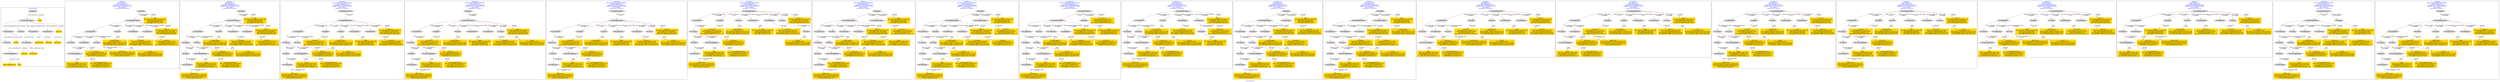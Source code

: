 digraph n0 {
fontcolor="blue"
remincross="true"
label="s22-s-moca.xml"
subgraph cluster_0 {
label="1-correct model"
n2[style="filled",color="white",fillcolor="lightgray",label="E12_Production1"];
n3[style="filled",color="white",fillcolor="lightgray",label="E21_Person1"];
n4[shape="plaintext",style="filled",fillcolor="gold",label="Process"];
n5[style="filled",color="white",fillcolor="lightgray",label="E52_Time-Span1"];
n6[style="filled",color="white",fillcolor="lightgray",label="E82_Actor_Appellation1"];
n7[shape="plaintext",style="filled",fillcolor="gold",label="person_uri"];
n8[style="filled",color="white",fillcolor="lightgray",label="E22_Man-Made_Object1"];
n9[style="filled",color="white",fillcolor="lightgray",label="E35_Title1"];
n10[style="filled",color="white",fillcolor="lightgray",label="E8_Acquisition1"];
n11[style="filled",color="white",fillcolor="lightgray",label="E54_Dimension1"];
n12[shape="plaintext",style="filled",fillcolor="gold",label="object_uri"];
n13[shape="plaintext",style="filled",fillcolor="gold",label="Artwork_Name"];
n14[style="filled",color="white",fillcolor="lightgray",label="E38_Image1"];
n15[shape="plaintext",style="filled",fillcolor="gold",label="image"];
n16[shape="plaintext",style="filled",fillcolor="gold",label="Artwork_Year"];
n17[shape="plaintext",style="filled",fillcolor="gold",label="Dimensions"];
n18[shape="plaintext",style="filled",fillcolor="gold",label="person_appellation_uri"];
n19[shape="plaintext",style="filled",fillcolor="gold",label="name"];
n20[shape="plaintext",style="filled",fillcolor="gold",label="Provenance"];
}
subgraph cluster_1 {
label="candidate 0\nlink coherence:1.0\nnode coherence:1.0\nconfidence:0.541053626311017\nmapping score:0.530351208770339\ncost:18.99974\n-precision:0.89-recall:0.94"
n22[style="filled",color="white",fillcolor="lightgray",label="E12_Production1"];
n23[style="filled",color="white",fillcolor="lightgray",label="E21_Person1"];
n24[style="filled",color="white",fillcolor="lightgray",label="E52_Time-Span2"];
n25[style="filled",color="white",fillcolor="lightgray",label="E55_Type1"];
n26[style="filled",color="white",fillcolor="lightgray",label="E82_Actor_Appellation1"];
n27[style="filled",color="white",fillcolor="lightgray",label="E22_Man-Made_Object1"];
n28[style="filled",color="white",fillcolor="lightgray",label="E35_Title1"];
n29[style="filled",color="white",fillcolor="lightgray",label="E54_Dimension1"];
n30[style="filled",color="white",fillcolor="lightgray",label="E8_Acquisition1"];
n31[style="filled",color="white",fillcolor="lightgray",label="E38_Image1"];
n32[shape="plaintext",style="filled",fillcolor="gold",label="name\n[E82_Actor_Appellation,label,0.391]\n[E8_Acquisition,P3_has_note,0.236]\n[E30_Right,P3_has_note,0.227]\n[E22_Man-Made_Object,classLink,0.146]"];
n33[shape="plaintext",style="filled",fillcolor="gold",label="Provenance\n[E30_Right,P3_has_note,0.373]\n[E8_Acquisition,P3_has_note,0.295]\n[E40_Legal_Body,label,0.215]\n[E33_Linguistic_Object,P3_has_note,0.117]"];
n34[shape="plaintext",style="filled",fillcolor="gold",label="Artwork_Year\n[E52_Time-Span,P82b_end_of_the_end,0.514]\n[E52_Time-Span,P82_at_some_time_within,0.38]\n[E33_Linguistic_Object,P3_has_note,0.072]\n[E52_Time-Span,label,0.033]"];
n35[shape="plaintext",style="filled",fillcolor="gold",label="object_uri\n[E22_Man-Made_Object,classLink,0.874]\n[E30_Right,P3_has_note,0.046]\n[E8_Acquisition,P3_has_note,0.044]\n[E82_Actor_Appellation,label,0.036]"];
n36[shape="plaintext",style="filled",fillcolor="gold",label="image\n[E22_Man-Made_Object,classLink,0.488]\n[E38_Image,classLink,0.405]\n[E40_Legal_Body,label,0.062]\n[E30_Right,P3_has_note,0.045]"];
n37[shape="plaintext",style="filled",fillcolor="gold",label="person_appellation_uri\n[E82_Actor_Appellation,classLink,0.911]\n[E21_Person,classLink,0.058]\n[E8_Acquisition,P3_has_note,0.016]\n[E30_Right,P3_has_note,0.015]"];
n38[shape="plaintext",style="filled",fillcolor="gold",label="Artwork_Name\n[E35_Title,label,0.312]\n[E33_Linguistic_Object,P3_has_note,0.279]\n[E73_Information_Object,P3_has_note,0.26]\n[E22_Man-Made_Object,classLink,0.149]"];
n39[shape="plaintext",style="filled",fillcolor="gold",label="Dimensions\n[E54_Dimension,P3_has_note,0.926]\n[E82_Actor_Appellation,label,0.04]\n[E33_Linguistic_Object,P3_has_note,0.02]\n[E73_Information_Object,P3_has_note,0.013]"];
n40[shape="plaintext",style="filled",fillcolor="gold",label="person_uri\n[E21_Person,classLink,0.431]\n[E82_Actor_Appellation,classLink,0.345]\n[E8_Acquisition,P3_has_note,0.115]\n[E30_Right,P3_has_note,0.109]"];
n41[shape="plaintext",style="filled",fillcolor="gold",label="Process\n[E55_Type,label,0.484]\n[E29_Design_or_Procedure,P3_has_note,0.447]\n[E73_Information_Object,P3_has_note,0.043]\n[E33_Linguistic_Object,P3_has_note,0.026]"];
}
subgraph cluster_2 {
label="candidate 1\nlink coherence:1.0\nnode coherence:1.0\nconfidence:0.541053626311017\nmapping score:0.530351208770339\ncost:19.99972\n-precision:0.8-recall:0.89"
n43[style="filled",color="white",fillcolor="lightgray",label="E12_Production1"];
n44[style="filled",color="white",fillcolor="lightgray",label="E21_Person1"];
n45[style="filled",color="white",fillcolor="lightgray",label="E55_Type1"];
n46[style="filled",color="white",fillcolor="lightgray",label="E67_Birth1"];
n47[style="filled",color="white",fillcolor="lightgray",label="E82_Actor_Appellation1"];
n48[style="filled",color="white",fillcolor="lightgray",label="E22_Man-Made_Object1"];
n49[style="filled",color="white",fillcolor="lightgray",label="E35_Title1"];
n50[style="filled",color="white",fillcolor="lightgray",label="E54_Dimension1"];
n51[style="filled",color="white",fillcolor="lightgray",label="E8_Acquisition1"];
n52[style="filled",color="white",fillcolor="lightgray",label="E38_Image1"];
n53[style="filled",color="white",fillcolor="lightgray",label="E52_Time-Span1"];
n54[shape="plaintext",style="filled",fillcolor="gold",label="name\n[E82_Actor_Appellation,label,0.391]\n[E8_Acquisition,P3_has_note,0.236]\n[E30_Right,P3_has_note,0.227]\n[E22_Man-Made_Object,classLink,0.146]"];
n55[shape="plaintext",style="filled",fillcolor="gold",label="Provenance\n[E30_Right,P3_has_note,0.373]\n[E8_Acquisition,P3_has_note,0.295]\n[E40_Legal_Body,label,0.215]\n[E33_Linguistic_Object,P3_has_note,0.117]"];
n56[shape="plaintext",style="filled",fillcolor="gold",label="object_uri\n[E22_Man-Made_Object,classLink,0.874]\n[E30_Right,P3_has_note,0.046]\n[E8_Acquisition,P3_has_note,0.044]\n[E82_Actor_Appellation,label,0.036]"];
n57[shape="plaintext",style="filled",fillcolor="gold",label="image\n[E22_Man-Made_Object,classLink,0.488]\n[E38_Image,classLink,0.405]\n[E40_Legal_Body,label,0.062]\n[E30_Right,P3_has_note,0.045]"];
n58[shape="plaintext",style="filled",fillcolor="gold",label="person_appellation_uri\n[E82_Actor_Appellation,classLink,0.911]\n[E21_Person,classLink,0.058]\n[E8_Acquisition,P3_has_note,0.016]\n[E30_Right,P3_has_note,0.015]"];
n59[shape="plaintext",style="filled",fillcolor="gold",label="Artwork_Year\n[E52_Time-Span,P82b_end_of_the_end,0.514]\n[E52_Time-Span,P82_at_some_time_within,0.38]\n[E33_Linguistic_Object,P3_has_note,0.072]\n[E52_Time-Span,label,0.033]"];
n60[shape="plaintext",style="filled",fillcolor="gold",label="Artwork_Name\n[E35_Title,label,0.312]\n[E33_Linguistic_Object,P3_has_note,0.279]\n[E73_Information_Object,P3_has_note,0.26]\n[E22_Man-Made_Object,classLink,0.149]"];
n61[shape="plaintext",style="filled",fillcolor="gold",label="Dimensions\n[E54_Dimension,P3_has_note,0.926]\n[E82_Actor_Appellation,label,0.04]\n[E33_Linguistic_Object,P3_has_note,0.02]\n[E73_Information_Object,P3_has_note,0.013]"];
n62[shape="plaintext",style="filled",fillcolor="gold",label="person_uri\n[E21_Person,classLink,0.431]\n[E82_Actor_Appellation,classLink,0.345]\n[E8_Acquisition,P3_has_note,0.115]\n[E30_Right,P3_has_note,0.109]"];
n63[shape="plaintext",style="filled",fillcolor="gold",label="Process\n[E55_Type,label,0.484]\n[E29_Design_or_Procedure,P3_has_note,0.447]\n[E73_Information_Object,P3_has_note,0.043]\n[E33_Linguistic_Object,P3_has_note,0.026]"];
}
subgraph cluster_3 {
label="candidate 10\nlink coherence:0.9523809523809523\nnode coherence:1.0\nconfidence:0.514503715026731\nmapping score:0.5215012383422437\ncost:20.99974\n-precision:0.57-recall:0.67"
n65[style="filled",color="white",fillcolor="lightgray",label="E12_Production1"];
n66[style="filled",color="white",fillcolor="lightgray",label="E21_Person1"];
n67[style="filled",color="white",fillcolor="lightgray",label="E55_Type1"];
n68[style="filled",color="white",fillcolor="lightgray",label="E67_Birth1"];
n69[style="filled",color="white",fillcolor="lightgray",label="E82_Actor_Appellation1"];
n70[style="filled",color="white",fillcolor="lightgray",label="E22_Man-Made_Object1"];
n71[style="filled",color="white",fillcolor="lightgray",label="E30_Right1"];
n72[style="filled",color="white",fillcolor="lightgray",label="E35_Title1"];
n73[style="filled",color="white",fillcolor="lightgray",label="E40_Legal_Body1"];
n74[style="filled",color="white",fillcolor="lightgray",label="E54_Dimension1"];
n75[style="filled",color="white",fillcolor="lightgray",label="E33_Linguistic_Object1"];
n76[style="filled",color="white",fillcolor="lightgray",label="E52_Time-Span1"];
n77[shape="plaintext",style="filled",fillcolor="gold",label="name\n[E82_Actor_Appellation,label,0.391]\n[E8_Acquisition,P3_has_note,0.236]\n[E30_Right,P3_has_note,0.227]\n[E22_Man-Made_Object,classLink,0.146]"];
n78[shape="plaintext",style="filled",fillcolor="gold",label="object_uri\n[E22_Man-Made_Object,classLink,0.874]\n[E30_Right,P3_has_note,0.046]\n[E8_Acquisition,P3_has_note,0.044]\n[E82_Actor_Appellation,label,0.036]"];
n79[shape="plaintext",style="filled",fillcolor="gold",label="person_appellation_uri\n[E82_Actor_Appellation,classLink,0.911]\n[E21_Person,classLink,0.058]\n[E8_Acquisition,P3_has_note,0.016]\n[E30_Right,P3_has_note,0.015]"];
n80[shape="plaintext",style="filled",fillcolor="gold",label="image\n[E22_Man-Made_Object,classLink,0.488]\n[E38_Image,classLink,0.405]\n[E40_Legal_Body,label,0.062]\n[E30_Right,P3_has_note,0.045]"];
n81[shape="plaintext",style="filled",fillcolor="gold",label="Provenance\n[E30_Right,P3_has_note,0.373]\n[E8_Acquisition,P3_has_note,0.295]\n[E40_Legal_Body,label,0.215]\n[E33_Linguistic_Object,P3_has_note,0.117]"];
n82[shape="plaintext",style="filled",fillcolor="gold",label="Artwork_Year\n[E52_Time-Span,P82b_end_of_the_end,0.514]\n[E52_Time-Span,P82_at_some_time_within,0.38]\n[E33_Linguistic_Object,P3_has_note,0.072]\n[E52_Time-Span,label,0.033]"];
n83[shape="plaintext",style="filled",fillcolor="gold",label="Artwork_Name\n[E35_Title,label,0.312]\n[E33_Linguistic_Object,P3_has_note,0.279]\n[E73_Information_Object,P3_has_note,0.26]\n[E22_Man-Made_Object,classLink,0.149]"];
n84[shape="plaintext",style="filled",fillcolor="gold",label="Dimensions\n[E54_Dimension,P3_has_note,0.926]\n[E82_Actor_Appellation,label,0.04]\n[E33_Linguistic_Object,P3_has_note,0.02]\n[E73_Information_Object,P3_has_note,0.013]"];
n85[shape="plaintext",style="filled",fillcolor="gold",label="person_uri\n[E21_Person,classLink,0.431]\n[E82_Actor_Appellation,classLink,0.345]\n[E8_Acquisition,P3_has_note,0.115]\n[E30_Right,P3_has_note,0.109]"];
n86[shape="plaintext",style="filled",fillcolor="gold",label="Process\n[E55_Type,label,0.484]\n[E29_Design_or_Procedure,P3_has_note,0.447]\n[E73_Information_Object,P3_has_note,0.043]\n[E33_Linguistic_Object,P3_has_note,0.026]"];
}
subgraph cluster_4 {
label="candidate 11\nlink coherence:0.9523809523809523\nnode coherence:1.0\nconfidence:0.514503715026731\nmapping score:0.5215012383422437\ncost:20.99975\n-precision:0.62-recall:0.72"
n88[style="filled",color="white",fillcolor="lightgray",label="E12_Production1"];
n89[style="filled",color="white",fillcolor="lightgray",label="E21_Person1"];
n90[style="filled",color="white",fillcolor="lightgray",label="E67_Birth1"];
n91[style="filled",color="white",fillcolor="lightgray",label="E82_Actor_Appellation1"];
n92[style="filled",color="white",fillcolor="lightgray",label="E22_Man-Made_Object1"];
n93[style="filled",color="white",fillcolor="lightgray",label="E30_Right1"];
n94[style="filled",color="white",fillcolor="lightgray",label="E35_Title1"];
n95[style="filled",color="white",fillcolor="lightgray",label="E40_Legal_Body1"];
n96[style="filled",color="white",fillcolor="lightgray",label="E54_Dimension1"];
n97[style="filled",color="white",fillcolor="lightgray",label="E55_Type2"];
n98[style="filled",color="white",fillcolor="lightgray",label="E38_Image1"];
n99[style="filled",color="white",fillcolor="lightgray",label="E52_Time-Span1"];
n100[shape="plaintext",style="filled",fillcolor="gold",label="name\n[E82_Actor_Appellation,label,0.391]\n[E8_Acquisition,P3_has_note,0.236]\n[E30_Right,P3_has_note,0.227]\n[E22_Man-Made_Object,classLink,0.146]"];
n101[shape="plaintext",style="filled",fillcolor="gold",label="object_uri\n[E22_Man-Made_Object,classLink,0.874]\n[E30_Right,P3_has_note,0.046]\n[E8_Acquisition,P3_has_note,0.044]\n[E82_Actor_Appellation,label,0.036]"];
n102[shape="plaintext",style="filled",fillcolor="gold",label="Process\n[E55_Type,label,0.484]\n[E29_Design_or_Procedure,P3_has_note,0.447]\n[E73_Information_Object,P3_has_note,0.043]\n[E33_Linguistic_Object,P3_has_note,0.026]"];
n103[shape="plaintext",style="filled",fillcolor="gold",label="person_appellation_uri\n[E82_Actor_Appellation,classLink,0.911]\n[E21_Person,classLink,0.058]\n[E8_Acquisition,P3_has_note,0.016]\n[E30_Right,P3_has_note,0.015]"];
n104[shape="plaintext",style="filled",fillcolor="gold",label="image\n[E22_Man-Made_Object,classLink,0.488]\n[E38_Image,classLink,0.405]\n[E40_Legal_Body,label,0.062]\n[E30_Right,P3_has_note,0.045]"];
n105[shape="plaintext",style="filled",fillcolor="gold",label="Provenance\n[E30_Right,P3_has_note,0.373]\n[E8_Acquisition,P3_has_note,0.295]\n[E40_Legal_Body,label,0.215]\n[E33_Linguistic_Object,P3_has_note,0.117]"];
n106[shape="plaintext",style="filled",fillcolor="gold",label="Artwork_Year\n[E52_Time-Span,P82b_end_of_the_end,0.514]\n[E52_Time-Span,P82_at_some_time_within,0.38]\n[E33_Linguistic_Object,P3_has_note,0.072]\n[E52_Time-Span,label,0.033]"];
n107[shape="plaintext",style="filled",fillcolor="gold",label="Artwork_Name\n[E35_Title,label,0.312]\n[E33_Linguistic_Object,P3_has_note,0.279]\n[E73_Information_Object,P3_has_note,0.26]\n[E22_Man-Made_Object,classLink,0.149]"];
n108[shape="plaintext",style="filled",fillcolor="gold",label="Dimensions\n[E54_Dimension,P3_has_note,0.926]\n[E82_Actor_Appellation,label,0.04]\n[E33_Linguistic_Object,P3_has_note,0.02]\n[E73_Information_Object,P3_has_note,0.013]"];
n109[shape="plaintext",style="filled",fillcolor="gold",label="person_uri\n[E21_Person,classLink,0.431]\n[E82_Actor_Appellation,classLink,0.345]\n[E8_Acquisition,P3_has_note,0.115]\n[E30_Right,P3_has_note,0.109]"];
}
subgraph cluster_5 {
label="candidate 12\nlink coherence:0.9523809523809523\nnode coherence:1.0\nconfidence:0.514503715026731\nmapping score:0.5215012383422437\ncost:20.99976\n-precision:0.57-recall:0.67"
n111[style="filled",color="white",fillcolor="lightgray",label="E12_Production1"];
n112[style="filled",color="white",fillcolor="lightgray",label="E21_Person1"];
n113[style="filled",color="white",fillcolor="lightgray",label="E67_Birth1"];
n114[style="filled",color="white",fillcolor="lightgray",label="E82_Actor_Appellation1"];
n115[style="filled",color="white",fillcolor="lightgray",label="E22_Man-Made_Object1"];
n116[style="filled",color="white",fillcolor="lightgray",label="E30_Right1"];
n117[style="filled",color="white",fillcolor="lightgray",label="E35_Title1"];
n118[style="filled",color="white",fillcolor="lightgray",label="E40_Legal_Body1"];
n119[style="filled",color="white",fillcolor="lightgray",label="E54_Dimension1"];
n120[style="filled",color="white",fillcolor="lightgray",label="E55_Type2"];
n121[style="filled",color="white",fillcolor="lightgray",label="E33_Linguistic_Object1"];
n122[style="filled",color="white",fillcolor="lightgray",label="E52_Time-Span1"];
n123[shape="plaintext",style="filled",fillcolor="gold",label="name\n[E82_Actor_Appellation,label,0.391]\n[E8_Acquisition,P3_has_note,0.236]\n[E30_Right,P3_has_note,0.227]\n[E22_Man-Made_Object,classLink,0.146]"];
n124[shape="plaintext",style="filled",fillcolor="gold",label="object_uri\n[E22_Man-Made_Object,classLink,0.874]\n[E30_Right,P3_has_note,0.046]\n[E8_Acquisition,P3_has_note,0.044]\n[E82_Actor_Appellation,label,0.036]"];
n125[shape="plaintext",style="filled",fillcolor="gold",label="Process\n[E55_Type,label,0.484]\n[E29_Design_or_Procedure,P3_has_note,0.447]\n[E73_Information_Object,P3_has_note,0.043]\n[E33_Linguistic_Object,P3_has_note,0.026]"];
n126[shape="plaintext",style="filled",fillcolor="gold",label="person_appellation_uri\n[E82_Actor_Appellation,classLink,0.911]\n[E21_Person,classLink,0.058]\n[E8_Acquisition,P3_has_note,0.016]\n[E30_Right,P3_has_note,0.015]"];
n127[shape="plaintext",style="filled",fillcolor="gold",label="image\n[E22_Man-Made_Object,classLink,0.488]\n[E38_Image,classLink,0.405]\n[E40_Legal_Body,label,0.062]\n[E30_Right,P3_has_note,0.045]"];
n128[shape="plaintext",style="filled",fillcolor="gold",label="Provenance\n[E30_Right,P3_has_note,0.373]\n[E8_Acquisition,P3_has_note,0.295]\n[E40_Legal_Body,label,0.215]\n[E33_Linguistic_Object,P3_has_note,0.117]"];
n129[shape="plaintext",style="filled",fillcolor="gold",label="Artwork_Year\n[E52_Time-Span,P82b_end_of_the_end,0.514]\n[E52_Time-Span,P82_at_some_time_within,0.38]\n[E33_Linguistic_Object,P3_has_note,0.072]\n[E52_Time-Span,label,0.033]"];
n130[shape="plaintext",style="filled",fillcolor="gold",label="Artwork_Name\n[E35_Title,label,0.312]\n[E33_Linguistic_Object,P3_has_note,0.279]\n[E73_Information_Object,P3_has_note,0.26]\n[E22_Man-Made_Object,classLink,0.149]"];
n131[shape="plaintext",style="filled",fillcolor="gold",label="Dimensions\n[E54_Dimension,P3_has_note,0.926]\n[E82_Actor_Appellation,label,0.04]\n[E33_Linguistic_Object,P3_has_note,0.02]\n[E73_Information_Object,P3_has_note,0.013]"];
n132[shape="plaintext",style="filled",fillcolor="gold",label="person_uri\n[E21_Person,classLink,0.431]\n[E82_Actor_Appellation,classLink,0.345]\n[E8_Acquisition,P3_has_note,0.115]\n[E30_Right,P3_has_note,0.109]"];
}
subgraph cluster_6 {
label="candidate 13\nlink coherence:0.9523809523809523\nnode coherence:1.0\nconfidence:0.514503715026731\nmapping score:0.5215012383422437\ncost:119.99976\n-precision:0.57-recall:0.67"
n134[style="filled",color="white",fillcolor="lightgray",label="E12_Production1"];
n135[style="filled",color="white",fillcolor="lightgray",label="E21_Person1"];
n136[style="filled",color="white",fillcolor="lightgray",label="E67_Birth1"];
n137[style="filled",color="white",fillcolor="lightgray",label="E82_Actor_Appellation1"];
n138[style="filled",color="white",fillcolor="lightgray",label="E22_Man-Made_Object1"];
n139[style="filled",color="white",fillcolor="lightgray",label="E30_Right1"];
n140[style="filled",color="white",fillcolor="lightgray",label="E35_Title1"];
n141[style="filled",color="white",fillcolor="lightgray",label="E40_Legal_Body1"];
n142[style="filled",color="white",fillcolor="lightgray",label="E54_Dimension1"];
n143[style="filled",color="white",fillcolor="lightgray",label="E55_Type2"];
n144[style="filled",color="white",fillcolor="lightgray",label="E52_Time-Span1"];
n145[style="filled",color="white",fillcolor="lightgray",label="E55_Type1"];
n146[shape="plaintext",style="filled",fillcolor="gold",label="name\n[E82_Actor_Appellation,label,0.391]\n[E8_Acquisition,P3_has_note,0.236]\n[E30_Right,P3_has_note,0.227]\n[E22_Man-Made_Object,classLink,0.146]"];
n147[shape="plaintext",style="filled",fillcolor="gold",label="object_uri\n[E22_Man-Made_Object,classLink,0.874]\n[E30_Right,P3_has_note,0.046]\n[E8_Acquisition,P3_has_note,0.044]\n[E82_Actor_Appellation,label,0.036]"];
n148[shape="plaintext",style="filled",fillcolor="gold",label="person_appellation_uri\n[E82_Actor_Appellation,classLink,0.911]\n[E21_Person,classLink,0.058]\n[E8_Acquisition,P3_has_note,0.016]\n[E30_Right,P3_has_note,0.015]"];
n149[shape="plaintext",style="filled",fillcolor="gold",label="image\n[E22_Man-Made_Object,classLink,0.488]\n[E38_Image,classLink,0.405]\n[E40_Legal_Body,label,0.062]\n[E30_Right,P3_has_note,0.045]"];
n150[shape="plaintext",style="filled",fillcolor="gold",label="Provenance\n[E30_Right,P3_has_note,0.373]\n[E8_Acquisition,P3_has_note,0.295]\n[E40_Legal_Body,label,0.215]\n[E33_Linguistic_Object,P3_has_note,0.117]"];
n151[shape="plaintext",style="filled",fillcolor="gold",label="Artwork_Year\n[E52_Time-Span,P82b_end_of_the_end,0.514]\n[E52_Time-Span,P82_at_some_time_within,0.38]\n[E33_Linguistic_Object,P3_has_note,0.072]\n[E52_Time-Span,label,0.033]"];
n152[shape="plaintext",style="filled",fillcolor="gold",label="Artwork_Name\n[E35_Title,label,0.312]\n[E33_Linguistic_Object,P3_has_note,0.279]\n[E73_Information_Object,P3_has_note,0.26]\n[E22_Man-Made_Object,classLink,0.149]"];
n153[shape="plaintext",style="filled",fillcolor="gold",label="Dimensions\n[E54_Dimension,P3_has_note,0.926]\n[E82_Actor_Appellation,label,0.04]\n[E33_Linguistic_Object,P3_has_note,0.02]\n[E73_Information_Object,P3_has_note,0.013]"];
n154[shape="plaintext",style="filled",fillcolor="gold",label="person_uri\n[E21_Person,classLink,0.431]\n[E82_Actor_Appellation,classLink,0.345]\n[E8_Acquisition,P3_has_note,0.115]\n[E30_Right,P3_has_note,0.109]"];
n155[shape="plaintext",style="filled",fillcolor="gold",label="Process\n[E55_Type,label,0.484]\n[E29_Design_or_Procedure,P3_has_note,0.447]\n[E73_Information_Object,P3_has_note,0.043]\n[E33_Linguistic_Object,P3_has_note,0.026]"];
}
subgraph cluster_7 {
label="candidate 14\nlink coherence:0.9523809523809523\nnode coherence:1.0\nconfidence:0.5077520305771429\nmapping score:0.502584010192381\ncost:120.009722\n-precision:0.67-recall:0.78"
n157[style="filled",color="white",fillcolor="lightgray",label="E12_Production1"];
n158[style="filled",color="white",fillcolor="lightgray",label="E21_Person1"];
n159[style="filled",color="white",fillcolor="lightgray",label="E55_Type1"];
n160[style="filled",color="white",fillcolor="lightgray",label="E67_Birth1"];
n161[style="filled",color="white",fillcolor="lightgray",label="E82_Actor_Appellation1"];
n162[style="filled",color="white",fillcolor="lightgray",label="E22_Man-Made_Object1"];
n163[style="filled",color="white",fillcolor="lightgray",label="E35_Title1"];
n164[style="filled",color="white",fillcolor="lightgray",label="E54_Dimension1"];
n165[style="filled",color="white",fillcolor="lightgray",label="E8_Acquisition1"];
n166[style="filled",color="white",fillcolor="lightgray",label="E38_Image1"];
n167[style="filled",color="white",fillcolor="lightgray",label="E52_Time-Span1"];
n168[style="filled",color="white",fillcolor="lightgray",label="E33_Linguistic_Object1"];
n169[shape="plaintext",style="filled",fillcolor="gold",label="Provenance\n[E30_Right,P3_has_note,0.373]\n[E8_Acquisition,P3_has_note,0.295]\n[E40_Legal_Body,label,0.215]\n[E33_Linguistic_Object,P3_has_note,0.117]"];
n170[shape="plaintext",style="filled",fillcolor="gold",label="name\n[E82_Actor_Appellation,label,0.391]\n[E8_Acquisition,P3_has_note,0.236]\n[E30_Right,P3_has_note,0.227]\n[E22_Man-Made_Object,classLink,0.146]"];
n171[shape="plaintext",style="filled",fillcolor="gold",label="object_uri\n[E22_Man-Made_Object,classLink,0.874]\n[E30_Right,P3_has_note,0.046]\n[E8_Acquisition,P3_has_note,0.044]\n[E82_Actor_Appellation,label,0.036]"];
n172[shape="plaintext",style="filled",fillcolor="gold",label="image\n[E22_Man-Made_Object,classLink,0.488]\n[E38_Image,classLink,0.405]\n[E40_Legal_Body,label,0.062]\n[E30_Right,P3_has_note,0.045]"];
n173[shape="plaintext",style="filled",fillcolor="gold",label="person_appellation_uri\n[E82_Actor_Appellation,classLink,0.911]\n[E21_Person,classLink,0.058]\n[E8_Acquisition,P3_has_note,0.016]\n[E30_Right,P3_has_note,0.015]"];
n174[shape="plaintext",style="filled",fillcolor="gold",label="Artwork_Year\n[E52_Time-Span,P82b_end_of_the_end,0.514]\n[E52_Time-Span,P82_at_some_time_within,0.38]\n[E33_Linguistic_Object,P3_has_note,0.072]\n[E52_Time-Span,label,0.033]"];
n175[shape="plaintext",style="filled",fillcolor="gold",label="Artwork_Name\n[E35_Title,label,0.312]\n[E33_Linguistic_Object,P3_has_note,0.279]\n[E73_Information_Object,P3_has_note,0.26]\n[E22_Man-Made_Object,classLink,0.149]"];
n176[shape="plaintext",style="filled",fillcolor="gold",label="Dimensions\n[E54_Dimension,P3_has_note,0.926]\n[E82_Actor_Appellation,label,0.04]\n[E33_Linguistic_Object,P3_has_note,0.02]\n[E73_Information_Object,P3_has_note,0.013]"];
n177[shape="plaintext",style="filled",fillcolor="gold",label="person_uri\n[E21_Person,classLink,0.431]\n[E82_Actor_Appellation,classLink,0.345]\n[E8_Acquisition,P3_has_note,0.115]\n[E30_Right,P3_has_note,0.109]"];
n178[shape="plaintext",style="filled",fillcolor="gold",label="Process\n[E55_Type,label,0.484]\n[E29_Design_or_Procedure,P3_has_note,0.447]\n[E73_Information_Object,P3_has_note,0.043]\n[E33_Linguistic_Object,P3_has_note,0.026]"];
}
subgraph cluster_8 {
label="candidate 15\nlink coherence:0.9523809523809523\nnode coherence:1.0\nconfidence:0.49164478843325526\nmapping score:0.5138815961444184\ncost:120.009722\n-precision:0.67-recall:0.78"
n180[style="filled",color="white",fillcolor="lightgray",label="E12_Production1"];
n181[style="filled",color="white",fillcolor="lightgray",label="E21_Person1"];
n182[style="filled",color="white",fillcolor="lightgray",label="E55_Type1"];
n183[style="filled",color="white",fillcolor="lightgray",label="E67_Birth1"];
n184[style="filled",color="white",fillcolor="lightgray",label="E82_Actor_Appellation1"];
n185[style="filled",color="white",fillcolor="lightgray",label="E22_Man-Made_Object1"];
n186[style="filled",color="white",fillcolor="lightgray",label="E35_Title1"];
n187[style="filled",color="white",fillcolor="lightgray",label="E54_Dimension1"];
n188[style="filled",color="white",fillcolor="lightgray",label="E8_Acquisition1"];
n189[style="filled",color="white",fillcolor="lightgray",label="E38_Image1"];
n190[style="filled",color="white",fillcolor="lightgray",label="E52_Time-Span1"];
n191[style="filled",color="white",fillcolor="lightgray",label="E33_Linguistic_Object1"];
n192[shape="plaintext",style="filled",fillcolor="gold",label="name\n[E82_Actor_Appellation,label,0.391]\n[E8_Acquisition,P3_has_note,0.236]\n[E30_Right,P3_has_note,0.227]\n[E22_Man-Made_Object,classLink,0.146]"];
n193[shape="plaintext",style="filled",fillcolor="gold",label="Provenance\n[E30_Right,P3_has_note,0.373]\n[E8_Acquisition,P3_has_note,0.295]\n[E40_Legal_Body,label,0.215]\n[E33_Linguistic_Object,P3_has_note,0.117]"];
n194[shape="plaintext",style="filled",fillcolor="gold",label="person_uri\n[E21_Person,classLink,0.431]\n[E82_Actor_Appellation,classLink,0.345]\n[E8_Acquisition,P3_has_note,0.115]\n[E30_Right,P3_has_note,0.109]"];
n195[shape="plaintext",style="filled",fillcolor="gold",label="object_uri\n[E22_Man-Made_Object,classLink,0.874]\n[E30_Right,P3_has_note,0.046]\n[E8_Acquisition,P3_has_note,0.044]\n[E82_Actor_Appellation,label,0.036]"];
n196[shape="plaintext",style="filled",fillcolor="gold",label="image\n[E22_Man-Made_Object,classLink,0.488]\n[E38_Image,classLink,0.405]\n[E40_Legal_Body,label,0.062]\n[E30_Right,P3_has_note,0.045]"];
n197[shape="plaintext",style="filled",fillcolor="gold",label="person_appellation_uri\n[E82_Actor_Appellation,classLink,0.911]\n[E21_Person,classLink,0.058]\n[E8_Acquisition,P3_has_note,0.016]\n[E30_Right,P3_has_note,0.015]"];
n198[shape="plaintext",style="filled",fillcolor="gold",label="Artwork_Year\n[E52_Time-Span,P82b_end_of_the_end,0.514]\n[E52_Time-Span,P82_at_some_time_within,0.38]\n[E33_Linguistic_Object,P3_has_note,0.072]\n[E52_Time-Span,label,0.033]"];
n199[shape="plaintext",style="filled",fillcolor="gold",label="Artwork_Name\n[E35_Title,label,0.312]\n[E33_Linguistic_Object,P3_has_note,0.279]\n[E73_Information_Object,P3_has_note,0.26]\n[E22_Man-Made_Object,classLink,0.149]"];
n200[shape="plaintext",style="filled",fillcolor="gold",label="Dimensions\n[E54_Dimension,P3_has_note,0.926]\n[E82_Actor_Appellation,label,0.04]\n[E33_Linguistic_Object,P3_has_note,0.02]\n[E73_Information_Object,P3_has_note,0.013]"];
n201[shape="plaintext",style="filled",fillcolor="gold",label="Process\n[E55_Type,label,0.484]\n[E29_Design_or_Procedure,P3_has_note,0.447]\n[E73_Information_Object,P3_has_note,0.043]\n[E33_Linguistic_Object,P3_has_note,0.026]"];
}
subgraph cluster_9 {
label="candidate 16\nlink coherence:0.9523809523809523\nnode coherence:1.0\nconfidence:0.49164478843325526\nmapping score:0.5138815961444184\ncost:120.009732\n-precision:0.62-recall:0.72"
n203[style="filled",color="white",fillcolor="lightgray",label="E12_Production1"];
n204[style="filled",color="white",fillcolor="lightgray",label="E21_Person1"];
n205[style="filled",color="white",fillcolor="lightgray",label="E55_Type1"];
n206[style="filled",color="white",fillcolor="lightgray",label="E69_Death1"];
n207[style="filled",color="white",fillcolor="lightgray",label="E82_Actor_Appellation1"];
n208[style="filled",color="white",fillcolor="lightgray",label="E22_Man-Made_Object1"];
n209[style="filled",color="white",fillcolor="lightgray",label="E35_Title1"];
n210[style="filled",color="white",fillcolor="lightgray",label="E54_Dimension1"];
n211[style="filled",color="white",fillcolor="lightgray",label="E8_Acquisition1"];
n212[style="filled",color="white",fillcolor="lightgray",label="E33_Linguistic_Object1"];
n213[style="filled",color="white",fillcolor="lightgray",label="E52_Time-Span3"];
n214[style="filled",color="white",fillcolor="lightgray",label="E38_Image1"];
n215[shape="plaintext",style="filled",fillcolor="gold",label="name\n[E82_Actor_Appellation,label,0.391]\n[E8_Acquisition,P3_has_note,0.236]\n[E30_Right,P3_has_note,0.227]\n[E22_Man-Made_Object,classLink,0.146]"];
n216[shape="plaintext",style="filled",fillcolor="gold",label="Provenance\n[E30_Right,P3_has_note,0.373]\n[E8_Acquisition,P3_has_note,0.295]\n[E40_Legal_Body,label,0.215]\n[E33_Linguistic_Object,P3_has_note,0.117]"];
n217[shape="plaintext",style="filled",fillcolor="gold",label="person_uri\n[E21_Person,classLink,0.431]\n[E82_Actor_Appellation,classLink,0.345]\n[E8_Acquisition,P3_has_note,0.115]\n[E30_Right,P3_has_note,0.109]"];
n218[shape="plaintext",style="filled",fillcolor="gold",label="object_uri\n[E22_Man-Made_Object,classLink,0.874]\n[E30_Right,P3_has_note,0.046]\n[E8_Acquisition,P3_has_note,0.044]\n[E82_Actor_Appellation,label,0.036]"];
n219[shape="plaintext",style="filled",fillcolor="gold",label="image\n[E22_Man-Made_Object,classLink,0.488]\n[E38_Image,classLink,0.405]\n[E40_Legal_Body,label,0.062]\n[E30_Right,P3_has_note,0.045]"];
n220[shape="plaintext",style="filled",fillcolor="gold",label="Artwork_Year\n[E52_Time-Span,P82b_end_of_the_end,0.514]\n[E52_Time-Span,P82_at_some_time_within,0.38]\n[E33_Linguistic_Object,P3_has_note,0.072]\n[E52_Time-Span,label,0.033]"];
n221[shape="plaintext",style="filled",fillcolor="gold",label="person_appellation_uri\n[E82_Actor_Appellation,classLink,0.911]\n[E21_Person,classLink,0.058]\n[E8_Acquisition,P3_has_note,0.016]\n[E30_Right,P3_has_note,0.015]"];
n222[shape="plaintext",style="filled",fillcolor="gold",label="Artwork_Name\n[E35_Title,label,0.312]\n[E33_Linguistic_Object,P3_has_note,0.279]\n[E73_Information_Object,P3_has_note,0.26]\n[E22_Man-Made_Object,classLink,0.149]"];
n223[shape="plaintext",style="filled",fillcolor="gold",label="Dimensions\n[E54_Dimension,P3_has_note,0.926]\n[E82_Actor_Appellation,label,0.04]\n[E33_Linguistic_Object,P3_has_note,0.02]\n[E73_Information_Object,P3_has_note,0.013]"];
n224[shape="plaintext",style="filled",fillcolor="gold",label="Process\n[E55_Type,label,0.484]\n[E29_Design_or_Procedure,P3_has_note,0.447]\n[E73_Information_Object,P3_has_note,0.043]\n[E33_Linguistic_Object,P3_has_note,0.026]"];
}
subgraph cluster_10 {
label="candidate 17\nlink coherence:0.95\nnode coherence:1.0\nconfidence:0.541053626311017\nmapping score:0.530351208770339\ncost:119.009732\n-precision:0.75-recall:0.83"
n226[style="filled",color="white",fillcolor="lightgray",label="E12_Production1"];
n227[style="filled",color="white",fillcolor="lightgray",label="E21_Person1"];
n228[style="filled",color="white",fillcolor="lightgray",label="E55_Type1"];
n229[style="filled",color="white",fillcolor="lightgray",label="E67_Birth1"];
n230[style="filled",color="white",fillcolor="lightgray",label="E82_Actor_Appellation1"];
n231[style="filled",color="white",fillcolor="lightgray",label="E22_Man-Made_Object1"];
n232[style="filled",color="white",fillcolor="lightgray",label="E35_Title1"];
n233[style="filled",color="white",fillcolor="lightgray",label="E54_Dimension1"];
n234[style="filled",color="white",fillcolor="lightgray",label="E8_Acquisition1"];
n235[style="filled",color="white",fillcolor="lightgray",label="E52_Time-Span1"];
n236[style="filled",color="white",fillcolor="lightgray",label="E38_Image1"];
n237[shape="plaintext",style="filled",fillcolor="gold",label="name\n[E82_Actor_Appellation,label,0.391]\n[E8_Acquisition,P3_has_note,0.236]\n[E30_Right,P3_has_note,0.227]\n[E22_Man-Made_Object,classLink,0.146]"];
n238[shape="plaintext",style="filled",fillcolor="gold",label="Provenance\n[E30_Right,P3_has_note,0.373]\n[E8_Acquisition,P3_has_note,0.295]\n[E40_Legal_Body,label,0.215]\n[E33_Linguistic_Object,P3_has_note,0.117]"];
n239[shape="plaintext",style="filled",fillcolor="gold",label="object_uri\n[E22_Man-Made_Object,classLink,0.874]\n[E30_Right,P3_has_note,0.046]\n[E8_Acquisition,P3_has_note,0.044]\n[E82_Actor_Appellation,label,0.036]"];
n240[shape="plaintext",style="filled",fillcolor="gold",label="image\n[E22_Man-Made_Object,classLink,0.488]\n[E38_Image,classLink,0.405]\n[E40_Legal_Body,label,0.062]\n[E30_Right,P3_has_note,0.045]"];
n241[shape="plaintext",style="filled",fillcolor="gold",label="person_appellation_uri\n[E82_Actor_Appellation,classLink,0.911]\n[E21_Person,classLink,0.058]\n[E8_Acquisition,P3_has_note,0.016]\n[E30_Right,P3_has_note,0.015]"];
n242[shape="plaintext",style="filled",fillcolor="gold",label="Artwork_Year\n[E52_Time-Span,P82b_end_of_the_end,0.514]\n[E52_Time-Span,P82_at_some_time_within,0.38]\n[E33_Linguistic_Object,P3_has_note,0.072]\n[E52_Time-Span,label,0.033]"];
n243[shape="plaintext",style="filled",fillcolor="gold",label="Artwork_Name\n[E35_Title,label,0.312]\n[E33_Linguistic_Object,P3_has_note,0.279]\n[E73_Information_Object,P3_has_note,0.26]\n[E22_Man-Made_Object,classLink,0.149]"];
n244[shape="plaintext",style="filled",fillcolor="gold",label="Dimensions\n[E54_Dimension,P3_has_note,0.926]\n[E82_Actor_Appellation,label,0.04]\n[E33_Linguistic_Object,P3_has_note,0.02]\n[E73_Information_Object,P3_has_note,0.013]"];
n245[shape="plaintext",style="filled",fillcolor="gold",label="person_uri\n[E21_Person,classLink,0.431]\n[E82_Actor_Appellation,classLink,0.345]\n[E8_Acquisition,P3_has_note,0.115]\n[E30_Right,P3_has_note,0.109]"];
n246[shape="plaintext",style="filled",fillcolor="gold",label="Process\n[E55_Type,label,0.484]\n[E29_Design_or_Procedure,P3_has_note,0.447]\n[E73_Information_Object,P3_has_note,0.043]\n[E33_Linguistic_Object,P3_has_note,0.026]"];
}
subgraph cluster_11 {
label="candidate 18\nlink coherence:0.95\nnode coherence:1.0\nconfidence:0.541053626311017\nmapping score:0.530351208770339\ncost:119.009752\n-precision:0.75-recall:0.83"
n248[style="filled",color="white",fillcolor="lightgray",label="E12_Production1"];
n249[style="filled",color="white",fillcolor="lightgray",label="E21_Person1"];
n250[style="filled",color="white",fillcolor="lightgray",label="E55_Type1"];
n251[style="filled",color="white",fillcolor="lightgray",label="E67_Birth1"];
n252[style="filled",color="white",fillcolor="lightgray",label="E82_Actor_Appellation1"];
n253[style="filled",color="white",fillcolor="lightgray",label="E22_Man-Made_Object1"];
n254[style="filled",color="white",fillcolor="lightgray",label="E35_Title1"];
n255[style="filled",color="white",fillcolor="lightgray",label="E8_Acquisition1"];
n256[style="filled",color="white",fillcolor="lightgray",label="E38_Image1"];
n257[style="filled",color="white",fillcolor="lightgray",label="E52_Time-Span1"];
n258[style="filled",color="white",fillcolor="lightgray",label="E54_Dimension1"];
n259[shape="plaintext",style="filled",fillcolor="gold",label="name\n[E82_Actor_Appellation,label,0.391]\n[E8_Acquisition,P3_has_note,0.236]\n[E30_Right,P3_has_note,0.227]\n[E22_Man-Made_Object,classLink,0.146]"];
n260[shape="plaintext",style="filled",fillcolor="gold",label="Provenance\n[E30_Right,P3_has_note,0.373]\n[E8_Acquisition,P3_has_note,0.295]\n[E40_Legal_Body,label,0.215]\n[E33_Linguistic_Object,P3_has_note,0.117]"];
n261[shape="plaintext",style="filled",fillcolor="gold",label="object_uri\n[E22_Man-Made_Object,classLink,0.874]\n[E30_Right,P3_has_note,0.046]\n[E8_Acquisition,P3_has_note,0.044]\n[E82_Actor_Appellation,label,0.036]"];
n262[shape="plaintext",style="filled",fillcolor="gold",label="image\n[E22_Man-Made_Object,classLink,0.488]\n[E38_Image,classLink,0.405]\n[E40_Legal_Body,label,0.062]\n[E30_Right,P3_has_note,0.045]"];
n263[shape="plaintext",style="filled",fillcolor="gold",label="person_appellation_uri\n[E82_Actor_Appellation,classLink,0.911]\n[E21_Person,classLink,0.058]\n[E8_Acquisition,P3_has_note,0.016]\n[E30_Right,P3_has_note,0.015]"];
n264[shape="plaintext",style="filled",fillcolor="gold",label="Artwork_Year\n[E52_Time-Span,P82b_end_of_the_end,0.514]\n[E52_Time-Span,P82_at_some_time_within,0.38]\n[E33_Linguistic_Object,P3_has_note,0.072]\n[E52_Time-Span,label,0.033]"];
n265[shape="plaintext",style="filled",fillcolor="gold",label="Artwork_Name\n[E35_Title,label,0.312]\n[E33_Linguistic_Object,P3_has_note,0.279]\n[E73_Information_Object,P3_has_note,0.26]\n[E22_Man-Made_Object,classLink,0.149]"];
n266[shape="plaintext",style="filled",fillcolor="gold",label="Dimensions\n[E54_Dimension,P3_has_note,0.926]\n[E82_Actor_Appellation,label,0.04]\n[E33_Linguistic_Object,P3_has_note,0.02]\n[E73_Information_Object,P3_has_note,0.013]"];
n267[shape="plaintext",style="filled",fillcolor="gold",label="person_uri\n[E21_Person,classLink,0.431]\n[E82_Actor_Appellation,classLink,0.345]\n[E8_Acquisition,P3_has_note,0.115]\n[E30_Right,P3_has_note,0.109]"];
n268[shape="plaintext",style="filled",fillcolor="gold",label="Process\n[E55_Type,label,0.484]\n[E29_Design_or_Procedure,P3_has_note,0.447]\n[E73_Information_Object,P3_has_note,0.043]\n[E33_Linguistic_Object,P3_has_note,0.026]"];
}
subgraph cluster_12 {
label="candidate 19\nlink coherence:0.95\nnode coherence:1.0\nconfidence:0.5377193195837168\nmapping score:0.5292397731945723\ncost:119.009752\n-precision:0.7-recall:0.78"
n270[style="filled",color="white",fillcolor="lightgray",label="E12_Production1"];
n271[style="filled",color="white",fillcolor="lightgray",label="E21_Person1"];
n272[style="filled",color="white",fillcolor="lightgray",label="E55_Type1"];
n273[style="filled",color="white",fillcolor="lightgray",label="E67_Birth1"];
n274[style="filled",color="white",fillcolor="lightgray",label="E82_Actor_Appellation1"];
n275[style="filled",color="white",fillcolor="lightgray",label="E22_Man-Made_Object1"];
n276[style="filled",color="white",fillcolor="lightgray",label="E54_Dimension1"];
n277[style="filled",color="white",fillcolor="lightgray",label="E8_Acquisition1"];
n278[style="filled",color="white",fillcolor="lightgray",label="E38_Image1"];
n279[style="filled",color="white",fillcolor="lightgray",label="E52_Time-Span1"];
n280[style="filled",color="white",fillcolor="lightgray",label="E33_Linguistic_Object1"];
n281[shape="plaintext",style="filled",fillcolor="gold",label="name\n[E82_Actor_Appellation,label,0.391]\n[E8_Acquisition,P3_has_note,0.236]\n[E30_Right,P3_has_note,0.227]\n[E22_Man-Made_Object,classLink,0.146]"];
n282[shape="plaintext",style="filled",fillcolor="gold",label="Provenance\n[E30_Right,P3_has_note,0.373]\n[E8_Acquisition,P3_has_note,0.295]\n[E40_Legal_Body,label,0.215]\n[E33_Linguistic_Object,P3_has_note,0.117]"];
n283[shape="plaintext",style="filled",fillcolor="gold",label="Artwork_Name\n[E35_Title,label,0.312]\n[E33_Linguistic_Object,P3_has_note,0.279]\n[E73_Information_Object,P3_has_note,0.26]\n[E22_Man-Made_Object,classLink,0.149]"];
n284[shape="plaintext",style="filled",fillcolor="gold",label="object_uri\n[E22_Man-Made_Object,classLink,0.874]\n[E30_Right,P3_has_note,0.046]\n[E8_Acquisition,P3_has_note,0.044]\n[E82_Actor_Appellation,label,0.036]"];
n285[shape="plaintext",style="filled",fillcolor="gold",label="image\n[E22_Man-Made_Object,classLink,0.488]\n[E38_Image,classLink,0.405]\n[E40_Legal_Body,label,0.062]\n[E30_Right,P3_has_note,0.045]"];
n286[shape="plaintext",style="filled",fillcolor="gold",label="person_appellation_uri\n[E82_Actor_Appellation,classLink,0.911]\n[E21_Person,classLink,0.058]\n[E8_Acquisition,P3_has_note,0.016]\n[E30_Right,P3_has_note,0.015]"];
n287[shape="plaintext",style="filled",fillcolor="gold",label="Artwork_Year\n[E52_Time-Span,P82b_end_of_the_end,0.514]\n[E52_Time-Span,P82_at_some_time_within,0.38]\n[E33_Linguistic_Object,P3_has_note,0.072]\n[E52_Time-Span,label,0.033]"];
n288[shape="plaintext",style="filled",fillcolor="gold",label="Dimensions\n[E54_Dimension,P3_has_note,0.926]\n[E82_Actor_Appellation,label,0.04]\n[E33_Linguistic_Object,P3_has_note,0.02]\n[E73_Information_Object,P3_has_note,0.013]"];
n289[shape="plaintext",style="filled",fillcolor="gold",label="person_uri\n[E21_Person,classLink,0.431]\n[E82_Actor_Appellation,classLink,0.345]\n[E8_Acquisition,P3_has_note,0.115]\n[E30_Right,P3_has_note,0.109]"];
n290[shape="plaintext",style="filled",fillcolor="gold",label="Process\n[E55_Type,label,0.484]\n[E29_Design_or_Procedure,P3_has_note,0.447]\n[E73_Information_Object,P3_has_note,0.043]\n[E33_Linguistic_Object,P3_has_note,0.026]"];
}
subgraph cluster_13 {
label="candidate 2\nlink coherence:1.0\nnode coherence:1.0\nconfidence:0.527929064146427\nmapping score:0.5259763547154758\ncost:18.99976\n-precision:0.63-recall:0.67"
n292[style="filled",color="white",fillcolor="lightgray",label="E12_Production1"];
n293[style="filled",color="white",fillcolor="lightgray",label="E21_Person1"];
n294[style="filled",color="white",fillcolor="lightgray",label="E52_Time-Span2"];
n295[style="filled",color="white",fillcolor="lightgray",label="E55_Type1"];
n296[style="filled",color="white",fillcolor="lightgray",label="E82_Actor_Appellation1"];
n297[style="filled",color="white",fillcolor="lightgray",label="E22_Man-Made_Object1"];
n298[style="filled",color="white",fillcolor="lightgray",label="E30_Right1"];
n299[style="filled",color="white",fillcolor="lightgray",label="E35_Title1"];
n300[style="filled",color="white",fillcolor="lightgray",label="E40_Legal_Body1"];
n301[style="filled",color="white",fillcolor="lightgray",label="E54_Dimension1"];
n302[shape="plaintext",style="filled",fillcolor="gold",label="name\n[E82_Actor_Appellation,label,0.391]\n[E8_Acquisition,P3_has_note,0.236]\n[E30_Right,P3_has_note,0.227]\n[E22_Man-Made_Object,classLink,0.146]"];
n303[shape="plaintext",style="filled",fillcolor="gold",label="object_uri\n[E22_Man-Made_Object,classLink,0.874]\n[E30_Right,P3_has_note,0.046]\n[E8_Acquisition,P3_has_note,0.044]\n[E82_Actor_Appellation,label,0.036]"];
n304[shape="plaintext",style="filled",fillcolor="gold",label="person_appellation_uri\n[E82_Actor_Appellation,classLink,0.911]\n[E21_Person,classLink,0.058]\n[E8_Acquisition,P3_has_note,0.016]\n[E30_Right,P3_has_note,0.015]"];
n305[shape="plaintext",style="filled",fillcolor="gold",label="Artwork_Year\n[E52_Time-Span,P82b_end_of_the_end,0.514]\n[E52_Time-Span,P82_at_some_time_within,0.38]\n[E33_Linguistic_Object,P3_has_note,0.072]\n[E52_Time-Span,label,0.033]"];
n306[shape="plaintext",style="filled",fillcolor="gold",label="image\n[E22_Man-Made_Object,classLink,0.488]\n[E38_Image,classLink,0.405]\n[E40_Legal_Body,label,0.062]\n[E30_Right,P3_has_note,0.045]"];
n307[shape="plaintext",style="filled",fillcolor="gold",label="Provenance\n[E30_Right,P3_has_note,0.373]\n[E8_Acquisition,P3_has_note,0.295]\n[E40_Legal_Body,label,0.215]\n[E33_Linguistic_Object,P3_has_note,0.117]"];
n308[shape="plaintext",style="filled",fillcolor="gold",label="Artwork_Name\n[E35_Title,label,0.312]\n[E33_Linguistic_Object,P3_has_note,0.279]\n[E73_Information_Object,P3_has_note,0.26]\n[E22_Man-Made_Object,classLink,0.149]"];
n309[shape="plaintext",style="filled",fillcolor="gold",label="Dimensions\n[E54_Dimension,P3_has_note,0.926]\n[E82_Actor_Appellation,label,0.04]\n[E33_Linguistic_Object,P3_has_note,0.02]\n[E73_Information_Object,P3_has_note,0.013]"];
n310[shape="plaintext",style="filled",fillcolor="gold",label="person_uri\n[E21_Person,classLink,0.431]\n[E82_Actor_Appellation,classLink,0.345]\n[E8_Acquisition,P3_has_note,0.115]\n[E30_Right,P3_has_note,0.109]"];
n311[shape="plaintext",style="filled",fillcolor="gold",label="Process\n[E55_Type,label,0.484]\n[E29_Design_or_Procedure,P3_has_note,0.447]\n[E73_Information_Object,P3_has_note,0.043]\n[E33_Linguistic_Object,P3_has_note,0.026]"];
}
subgraph cluster_14 {
label="candidate 3\nlink coherence:1.0\nnode coherence:1.0\nconfidence:0.527929064146427\nmapping score:0.5259763547154758\ncost:18.99978\n-precision:0.63-recall:0.67"
n313[style="filled",color="white",fillcolor="lightgray",label="E12_Production1"];
n314[style="filled",color="white",fillcolor="lightgray",label="E21_Person1"];
n315[style="filled",color="white",fillcolor="lightgray",label="E52_Time-Span2"];
n316[style="filled",color="white",fillcolor="lightgray",label="E82_Actor_Appellation1"];
n317[style="filled",color="white",fillcolor="lightgray",label="E22_Man-Made_Object1"];
n318[style="filled",color="white",fillcolor="lightgray",label="E30_Right1"];
n319[style="filled",color="white",fillcolor="lightgray",label="E35_Title1"];
n320[style="filled",color="white",fillcolor="lightgray",label="E40_Legal_Body1"];
n321[style="filled",color="white",fillcolor="lightgray",label="E54_Dimension1"];
n322[style="filled",color="white",fillcolor="lightgray",label="E55_Type2"];
n323[shape="plaintext",style="filled",fillcolor="gold",label="name\n[E82_Actor_Appellation,label,0.391]\n[E8_Acquisition,P3_has_note,0.236]\n[E30_Right,P3_has_note,0.227]\n[E22_Man-Made_Object,classLink,0.146]"];
n324[shape="plaintext",style="filled",fillcolor="gold",label="object_uri\n[E22_Man-Made_Object,classLink,0.874]\n[E30_Right,P3_has_note,0.046]\n[E8_Acquisition,P3_has_note,0.044]\n[E82_Actor_Appellation,label,0.036]"];
n325[shape="plaintext",style="filled",fillcolor="gold",label="Process\n[E55_Type,label,0.484]\n[E29_Design_or_Procedure,P3_has_note,0.447]\n[E73_Information_Object,P3_has_note,0.043]\n[E33_Linguistic_Object,P3_has_note,0.026]"];
n326[shape="plaintext",style="filled",fillcolor="gold",label="person_appellation_uri\n[E82_Actor_Appellation,classLink,0.911]\n[E21_Person,classLink,0.058]\n[E8_Acquisition,P3_has_note,0.016]\n[E30_Right,P3_has_note,0.015]"];
n327[shape="plaintext",style="filled",fillcolor="gold",label="Artwork_Year\n[E52_Time-Span,P82b_end_of_the_end,0.514]\n[E52_Time-Span,P82_at_some_time_within,0.38]\n[E33_Linguistic_Object,P3_has_note,0.072]\n[E52_Time-Span,label,0.033]"];
n328[shape="plaintext",style="filled",fillcolor="gold",label="image\n[E22_Man-Made_Object,classLink,0.488]\n[E38_Image,classLink,0.405]\n[E40_Legal_Body,label,0.062]\n[E30_Right,P3_has_note,0.045]"];
n329[shape="plaintext",style="filled",fillcolor="gold",label="Provenance\n[E30_Right,P3_has_note,0.373]\n[E8_Acquisition,P3_has_note,0.295]\n[E40_Legal_Body,label,0.215]\n[E33_Linguistic_Object,P3_has_note,0.117]"];
n330[shape="plaintext",style="filled",fillcolor="gold",label="Artwork_Name\n[E35_Title,label,0.312]\n[E33_Linguistic_Object,P3_has_note,0.279]\n[E73_Information_Object,P3_has_note,0.26]\n[E22_Man-Made_Object,classLink,0.149]"];
n331[shape="plaintext",style="filled",fillcolor="gold",label="Dimensions\n[E54_Dimension,P3_has_note,0.926]\n[E82_Actor_Appellation,label,0.04]\n[E33_Linguistic_Object,P3_has_note,0.02]\n[E73_Information_Object,P3_has_note,0.013]"];
n332[shape="plaintext",style="filled",fillcolor="gold",label="person_uri\n[E21_Person,classLink,0.431]\n[E82_Actor_Appellation,classLink,0.345]\n[E8_Acquisition,P3_has_note,0.115]\n[E30_Right,P3_has_note,0.109]"];
}
subgraph cluster_15 {
label="candidate 4\nlink coherence:1.0\nnode coherence:1.0\nconfidence:0.514503715026731\nmapping score:0.5215012383422437\ncost:19.99974\n-precision:0.6-recall:0.67"
n334[style="filled",color="white",fillcolor="lightgray",label="E12_Production1"];
n335[style="filled",color="white",fillcolor="lightgray",label="E21_Person1"];
n336[style="filled",color="white",fillcolor="lightgray",label="E55_Type1"];
n337[style="filled",color="white",fillcolor="lightgray",label="E67_Birth1"];
n338[style="filled",color="white",fillcolor="lightgray",label="E82_Actor_Appellation1"];
n339[style="filled",color="white",fillcolor="lightgray",label="E22_Man-Made_Object1"];
n340[style="filled",color="white",fillcolor="lightgray",label="E30_Right1"];
n341[style="filled",color="white",fillcolor="lightgray",label="E35_Title1"];
n342[style="filled",color="white",fillcolor="lightgray",label="E40_Legal_Body1"];
n343[style="filled",color="white",fillcolor="lightgray",label="E54_Dimension1"];
n344[style="filled",color="white",fillcolor="lightgray",label="E52_Time-Span1"];
n345[shape="plaintext",style="filled",fillcolor="gold",label="name\n[E82_Actor_Appellation,label,0.391]\n[E8_Acquisition,P3_has_note,0.236]\n[E30_Right,P3_has_note,0.227]\n[E22_Man-Made_Object,classLink,0.146]"];
n346[shape="plaintext",style="filled",fillcolor="gold",label="object_uri\n[E22_Man-Made_Object,classLink,0.874]\n[E30_Right,P3_has_note,0.046]\n[E8_Acquisition,P3_has_note,0.044]\n[E82_Actor_Appellation,label,0.036]"];
n347[shape="plaintext",style="filled",fillcolor="gold",label="person_appellation_uri\n[E82_Actor_Appellation,classLink,0.911]\n[E21_Person,classLink,0.058]\n[E8_Acquisition,P3_has_note,0.016]\n[E30_Right,P3_has_note,0.015]"];
n348[shape="plaintext",style="filled",fillcolor="gold",label="image\n[E22_Man-Made_Object,classLink,0.488]\n[E38_Image,classLink,0.405]\n[E40_Legal_Body,label,0.062]\n[E30_Right,P3_has_note,0.045]"];
n349[shape="plaintext",style="filled",fillcolor="gold",label="Provenance\n[E30_Right,P3_has_note,0.373]\n[E8_Acquisition,P3_has_note,0.295]\n[E40_Legal_Body,label,0.215]\n[E33_Linguistic_Object,P3_has_note,0.117]"];
n350[shape="plaintext",style="filled",fillcolor="gold",label="Artwork_Year\n[E52_Time-Span,P82b_end_of_the_end,0.514]\n[E52_Time-Span,P82_at_some_time_within,0.38]\n[E33_Linguistic_Object,P3_has_note,0.072]\n[E52_Time-Span,label,0.033]"];
n351[shape="plaintext",style="filled",fillcolor="gold",label="Artwork_Name\n[E35_Title,label,0.312]\n[E33_Linguistic_Object,P3_has_note,0.279]\n[E73_Information_Object,P3_has_note,0.26]\n[E22_Man-Made_Object,classLink,0.149]"];
n352[shape="plaintext",style="filled",fillcolor="gold",label="Dimensions\n[E54_Dimension,P3_has_note,0.926]\n[E82_Actor_Appellation,label,0.04]\n[E33_Linguistic_Object,P3_has_note,0.02]\n[E73_Information_Object,P3_has_note,0.013]"];
n353[shape="plaintext",style="filled",fillcolor="gold",label="person_uri\n[E21_Person,classLink,0.431]\n[E82_Actor_Appellation,classLink,0.345]\n[E8_Acquisition,P3_has_note,0.115]\n[E30_Right,P3_has_note,0.109]"];
n354[shape="plaintext",style="filled",fillcolor="gold",label="Process\n[E55_Type,label,0.484]\n[E29_Design_or_Procedure,P3_has_note,0.447]\n[E73_Information_Object,P3_has_note,0.043]\n[E33_Linguistic_Object,P3_has_note,0.026]"];
}
subgraph cluster_16 {
label="candidate 5\nlink coherence:1.0\nnode coherence:1.0\nconfidence:0.514503715026731\nmapping score:0.5215012383422437\ncost:19.99976\n-precision:0.6-recall:0.67"
n356[style="filled",color="white",fillcolor="lightgray",label="E12_Production1"];
n357[style="filled",color="white",fillcolor="lightgray",label="E21_Person1"];
n358[style="filled",color="white",fillcolor="lightgray",label="E67_Birth1"];
n359[style="filled",color="white",fillcolor="lightgray",label="E82_Actor_Appellation1"];
n360[style="filled",color="white",fillcolor="lightgray",label="E22_Man-Made_Object1"];
n361[style="filled",color="white",fillcolor="lightgray",label="E30_Right1"];
n362[style="filled",color="white",fillcolor="lightgray",label="E35_Title1"];
n363[style="filled",color="white",fillcolor="lightgray",label="E40_Legal_Body1"];
n364[style="filled",color="white",fillcolor="lightgray",label="E54_Dimension1"];
n365[style="filled",color="white",fillcolor="lightgray",label="E55_Type2"];
n366[style="filled",color="white",fillcolor="lightgray",label="E52_Time-Span1"];
n367[shape="plaintext",style="filled",fillcolor="gold",label="name\n[E82_Actor_Appellation,label,0.391]\n[E8_Acquisition,P3_has_note,0.236]\n[E30_Right,P3_has_note,0.227]\n[E22_Man-Made_Object,classLink,0.146]"];
n368[shape="plaintext",style="filled",fillcolor="gold",label="object_uri\n[E22_Man-Made_Object,classLink,0.874]\n[E30_Right,P3_has_note,0.046]\n[E8_Acquisition,P3_has_note,0.044]\n[E82_Actor_Appellation,label,0.036]"];
n369[shape="plaintext",style="filled",fillcolor="gold",label="Process\n[E55_Type,label,0.484]\n[E29_Design_or_Procedure,P3_has_note,0.447]\n[E73_Information_Object,P3_has_note,0.043]\n[E33_Linguistic_Object,P3_has_note,0.026]"];
n370[shape="plaintext",style="filled",fillcolor="gold",label="person_appellation_uri\n[E82_Actor_Appellation,classLink,0.911]\n[E21_Person,classLink,0.058]\n[E8_Acquisition,P3_has_note,0.016]\n[E30_Right,P3_has_note,0.015]"];
n371[shape="plaintext",style="filled",fillcolor="gold",label="image\n[E22_Man-Made_Object,classLink,0.488]\n[E38_Image,classLink,0.405]\n[E40_Legal_Body,label,0.062]\n[E30_Right,P3_has_note,0.045]"];
n372[shape="plaintext",style="filled",fillcolor="gold",label="Provenance\n[E30_Right,P3_has_note,0.373]\n[E8_Acquisition,P3_has_note,0.295]\n[E40_Legal_Body,label,0.215]\n[E33_Linguistic_Object,P3_has_note,0.117]"];
n373[shape="plaintext",style="filled",fillcolor="gold",label="Artwork_Year\n[E52_Time-Span,P82b_end_of_the_end,0.514]\n[E52_Time-Span,P82_at_some_time_within,0.38]\n[E33_Linguistic_Object,P3_has_note,0.072]\n[E52_Time-Span,label,0.033]"];
n374[shape="plaintext",style="filled",fillcolor="gold",label="Artwork_Name\n[E35_Title,label,0.312]\n[E33_Linguistic_Object,P3_has_note,0.279]\n[E73_Information_Object,P3_has_note,0.26]\n[E22_Man-Made_Object,classLink,0.149]"];
n375[shape="plaintext",style="filled",fillcolor="gold",label="Dimensions\n[E54_Dimension,P3_has_note,0.926]\n[E82_Actor_Appellation,label,0.04]\n[E33_Linguistic_Object,P3_has_note,0.02]\n[E73_Information_Object,P3_has_note,0.013]"];
n376[shape="plaintext",style="filled",fillcolor="gold",label="person_uri\n[E21_Person,classLink,0.431]\n[E82_Actor_Appellation,classLink,0.345]\n[E8_Acquisition,P3_has_note,0.115]\n[E30_Right,P3_has_note,0.109]"];
}
subgraph cluster_17 {
label="candidate 6\nlink coherence:1.0\nnode coherence:1.0\nconfidence:0.5104669279640055\nmapping score:0.5201556426546685\ncost:18.99976\n-precision:0.63-recall:0.67"
n378[style="filled",color="white",fillcolor="lightgray",label="E12_Production1"];
n379[style="filled",color="white",fillcolor="lightgray",label="E21_Person1"];
n380[style="filled",color="white",fillcolor="lightgray",label="E52_Time-Span2"];
n381[style="filled",color="white",fillcolor="lightgray",label="E55_Type1"];
n382[style="filled",color="white",fillcolor="lightgray",label="E82_Actor_Appellation1"];
n383[style="filled",color="white",fillcolor="lightgray",label="E22_Man-Made_Object1"];
n384[style="filled",color="white",fillcolor="lightgray",label="E30_Right1"];
n385[style="filled",color="white",fillcolor="lightgray",label="E35_Title1"];
n386[style="filled",color="white",fillcolor="lightgray",label="E40_Legal_Body1"];
n387[style="filled",color="white",fillcolor="lightgray",label="E54_Dimension1"];
n388[shape="plaintext",style="filled",fillcolor="gold",label="name\n[E82_Actor_Appellation,label,0.391]\n[E8_Acquisition,P3_has_note,0.236]\n[E30_Right,P3_has_note,0.227]\n[E22_Man-Made_Object,classLink,0.146]"];
n389[shape="plaintext",style="filled",fillcolor="gold",label="object_uri\n[E22_Man-Made_Object,classLink,0.874]\n[E30_Right,P3_has_note,0.046]\n[E8_Acquisition,P3_has_note,0.044]\n[E82_Actor_Appellation,label,0.036]"];
n390[shape="plaintext",style="filled",fillcolor="gold",label="person_appellation_uri\n[E82_Actor_Appellation,classLink,0.911]\n[E21_Person,classLink,0.058]\n[E8_Acquisition,P3_has_note,0.016]\n[E30_Right,P3_has_note,0.015]"];
n391[shape="plaintext",style="filled",fillcolor="gold",label="Artwork_Year\n[E52_Time-Span,P82b_end_of_the_end,0.514]\n[E52_Time-Span,P82_at_some_time_within,0.38]\n[E33_Linguistic_Object,P3_has_note,0.072]\n[E52_Time-Span,label,0.033]"];
n392[shape="plaintext",style="filled",fillcolor="gold",label="Provenance\n[E30_Right,P3_has_note,0.373]\n[E8_Acquisition,P3_has_note,0.295]\n[E40_Legal_Body,label,0.215]\n[E33_Linguistic_Object,P3_has_note,0.117]"];
n393[shape="plaintext",style="filled",fillcolor="gold",label="image\n[E22_Man-Made_Object,classLink,0.488]\n[E38_Image,classLink,0.405]\n[E40_Legal_Body,label,0.062]\n[E30_Right,P3_has_note,0.045]"];
n394[shape="plaintext",style="filled",fillcolor="gold",label="Artwork_Name\n[E35_Title,label,0.312]\n[E33_Linguistic_Object,P3_has_note,0.279]\n[E73_Information_Object,P3_has_note,0.26]\n[E22_Man-Made_Object,classLink,0.149]"];
n395[shape="plaintext",style="filled",fillcolor="gold",label="Dimensions\n[E54_Dimension,P3_has_note,0.926]\n[E82_Actor_Appellation,label,0.04]\n[E33_Linguistic_Object,P3_has_note,0.02]\n[E73_Information_Object,P3_has_note,0.013]"];
n396[shape="plaintext",style="filled",fillcolor="gold",label="person_uri\n[E21_Person,classLink,0.431]\n[E82_Actor_Appellation,classLink,0.345]\n[E8_Acquisition,P3_has_note,0.115]\n[E30_Right,P3_has_note,0.109]"];
n397[shape="plaintext",style="filled",fillcolor="gold",label="Process\n[E55_Type,label,0.484]\n[E29_Design_or_Procedure,P3_has_note,0.447]\n[E73_Information_Object,P3_has_note,0.043]\n[E33_Linguistic_Object,P3_has_note,0.026]"];
}
subgraph cluster_18 {
label="candidate 7\nlink coherence:1.0\nnode coherence:1.0\nconfidence:0.5104669279640055\nmapping score:0.5201556426546685\ncost:18.99978\n-precision:0.63-recall:0.67"
n399[style="filled",color="white",fillcolor="lightgray",label="E12_Production1"];
n400[style="filled",color="white",fillcolor="lightgray",label="E21_Person1"];
n401[style="filled",color="white",fillcolor="lightgray",label="E52_Time-Span2"];
n402[style="filled",color="white",fillcolor="lightgray",label="E82_Actor_Appellation1"];
n403[style="filled",color="white",fillcolor="lightgray",label="E22_Man-Made_Object1"];
n404[style="filled",color="white",fillcolor="lightgray",label="E30_Right1"];
n405[style="filled",color="white",fillcolor="lightgray",label="E35_Title1"];
n406[style="filled",color="white",fillcolor="lightgray",label="E40_Legal_Body1"];
n407[style="filled",color="white",fillcolor="lightgray",label="E54_Dimension1"];
n408[style="filled",color="white",fillcolor="lightgray",label="E55_Type2"];
n409[shape="plaintext",style="filled",fillcolor="gold",label="name\n[E82_Actor_Appellation,label,0.391]\n[E8_Acquisition,P3_has_note,0.236]\n[E30_Right,P3_has_note,0.227]\n[E22_Man-Made_Object,classLink,0.146]"];
n410[shape="plaintext",style="filled",fillcolor="gold",label="object_uri\n[E22_Man-Made_Object,classLink,0.874]\n[E30_Right,P3_has_note,0.046]\n[E8_Acquisition,P3_has_note,0.044]\n[E82_Actor_Appellation,label,0.036]"];
n411[shape="plaintext",style="filled",fillcolor="gold",label="Process\n[E55_Type,label,0.484]\n[E29_Design_or_Procedure,P3_has_note,0.447]\n[E73_Information_Object,P3_has_note,0.043]\n[E33_Linguistic_Object,P3_has_note,0.026]"];
n412[shape="plaintext",style="filled",fillcolor="gold",label="person_appellation_uri\n[E82_Actor_Appellation,classLink,0.911]\n[E21_Person,classLink,0.058]\n[E8_Acquisition,P3_has_note,0.016]\n[E30_Right,P3_has_note,0.015]"];
n413[shape="plaintext",style="filled",fillcolor="gold",label="Artwork_Year\n[E52_Time-Span,P82b_end_of_the_end,0.514]\n[E52_Time-Span,P82_at_some_time_within,0.38]\n[E33_Linguistic_Object,P3_has_note,0.072]\n[E52_Time-Span,label,0.033]"];
n414[shape="plaintext",style="filled",fillcolor="gold",label="Provenance\n[E30_Right,P3_has_note,0.373]\n[E8_Acquisition,P3_has_note,0.295]\n[E40_Legal_Body,label,0.215]\n[E33_Linguistic_Object,P3_has_note,0.117]"];
n415[shape="plaintext",style="filled",fillcolor="gold",label="image\n[E22_Man-Made_Object,classLink,0.488]\n[E38_Image,classLink,0.405]\n[E40_Legal_Body,label,0.062]\n[E30_Right,P3_has_note,0.045]"];
n416[shape="plaintext",style="filled",fillcolor="gold",label="Artwork_Name\n[E35_Title,label,0.312]\n[E33_Linguistic_Object,P3_has_note,0.279]\n[E73_Information_Object,P3_has_note,0.26]\n[E22_Man-Made_Object,classLink,0.149]"];
n417[shape="plaintext",style="filled",fillcolor="gold",label="Dimensions\n[E54_Dimension,P3_has_note,0.926]\n[E82_Actor_Appellation,label,0.04]\n[E33_Linguistic_Object,P3_has_note,0.02]\n[E73_Information_Object,P3_has_note,0.013]"];
n418[shape="plaintext",style="filled",fillcolor="gold",label="person_uri\n[E21_Person,classLink,0.431]\n[E82_Actor_Appellation,classLink,0.345]\n[E8_Acquisition,P3_has_note,0.115]\n[E30_Right,P3_has_note,0.109]"];
}
subgraph cluster_19 {
label="candidate 8\nlink coherence:0.9523809523809523\nnode coherence:1.0\nconfidence:0.541053626311017\nmapping score:0.530351208770339\ncost:120.009732\n-precision:0.71-recall:0.83"
n420[style="filled",color="white",fillcolor="lightgray",label="E12_Production1"];
n421[style="filled",color="white",fillcolor="lightgray",label="E21_Person1"];
n422[style="filled",color="white",fillcolor="lightgray",label="E55_Type1"];
n423[style="filled",color="white",fillcolor="lightgray",label="E69_Death1"];
n424[style="filled",color="white",fillcolor="lightgray",label="E82_Actor_Appellation1"];
n425[style="filled",color="white",fillcolor="lightgray",label="E22_Man-Made_Object1"];
n426[style="filled",color="white",fillcolor="lightgray",label="E35_Title1"];
n427[style="filled",color="white",fillcolor="lightgray",label="E54_Dimension1"];
n428[style="filled",color="white",fillcolor="lightgray",label="E8_Acquisition1"];
n429[style="filled",color="white",fillcolor="lightgray",label="E33_Linguistic_Object1"];
n430[style="filled",color="white",fillcolor="lightgray",label="E52_Time-Span3"];
n431[style="filled",color="white",fillcolor="lightgray",label="E38_Image1"];
n432[shape="plaintext",style="filled",fillcolor="gold",label="name\n[E82_Actor_Appellation,label,0.391]\n[E8_Acquisition,P3_has_note,0.236]\n[E30_Right,P3_has_note,0.227]\n[E22_Man-Made_Object,classLink,0.146]"];
n433[shape="plaintext",style="filled",fillcolor="gold",label="Provenance\n[E30_Right,P3_has_note,0.373]\n[E8_Acquisition,P3_has_note,0.295]\n[E40_Legal_Body,label,0.215]\n[E33_Linguistic_Object,P3_has_note,0.117]"];
n434[shape="plaintext",style="filled",fillcolor="gold",label="object_uri\n[E22_Man-Made_Object,classLink,0.874]\n[E30_Right,P3_has_note,0.046]\n[E8_Acquisition,P3_has_note,0.044]\n[E82_Actor_Appellation,label,0.036]"];
n435[shape="plaintext",style="filled",fillcolor="gold",label="image\n[E22_Man-Made_Object,classLink,0.488]\n[E38_Image,classLink,0.405]\n[E40_Legal_Body,label,0.062]\n[E30_Right,P3_has_note,0.045]"];
n436[shape="plaintext",style="filled",fillcolor="gold",label="Artwork_Year\n[E52_Time-Span,P82b_end_of_the_end,0.514]\n[E52_Time-Span,P82_at_some_time_within,0.38]\n[E33_Linguistic_Object,P3_has_note,0.072]\n[E52_Time-Span,label,0.033]"];
n437[shape="plaintext",style="filled",fillcolor="gold",label="person_appellation_uri\n[E82_Actor_Appellation,classLink,0.911]\n[E21_Person,classLink,0.058]\n[E8_Acquisition,P3_has_note,0.016]\n[E30_Right,P3_has_note,0.015]"];
n438[shape="plaintext",style="filled",fillcolor="gold",label="Artwork_Name\n[E35_Title,label,0.312]\n[E33_Linguistic_Object,P3_has_note,0.279]\n[E73_Information_Object,P3_has_note,0.26]\n[E22_Man-Made_Object,classLink,0.149]"];
n439[shape="plaintext",style="filled",fillcolor="gold",label="Dimensions\n[E54_Dimension,P3_has_note,0.926]\n[E82_Actor_Appellation,label,0.04]\n[E33_Linguistic_Object,P3_has_note,0.02]\n[E73_Information_Object,P3_has_note,0.013]"];
n440[shape="plaintext",style="filled",fillcolor="gold",label="person_uri\n[E21_Person,classLink,0.431]\n[E82_Actor_Appellation,classLink,0.345]\n[E8_Acquisition,P3_has_note,0.115]\n[E30_Right,P3_has_note,0.109]"];
n441[shape="plaintext",style="filled",fillcolor="gold",label="Process\n[E55_Type,label,0.484]\n[E29_Design_or_Procedure,P3_has_note,0.447]\n[E73_Information_Object,P3_has_note,0.043]\n[E33_Linguistic_Object,P3_has_note,0.026]"];
}
subgraph cluster_20 {
label="candidate 9\nlink coherence:0.9523809523809523\nnode coherence:1.0\nconfidence:0.514503715026731\nmapping score:0.5215012383422437\ncost:20.99973\n-precision:0.62-recall:0.72"
n443[style="filled",color="white",fillcolor="lightgray",label="E12_Production1"];
n444[style="filled",color="white",fillcolor="lightgray",label="E21_Person1"];
n445[style="filled",color="white",fillcolor="lightgray",label="E55_Type1"];
n446[style="filled",color="white",fillcolor="lightgray",label="E67_Birth1"];
n447[style="filled",color="white",fillcolor="lightgray",label="E82_Actor_Appellation1"];
n448[style="filled",color="white",fillcolor="lightgray",label="E22_Man-Made_Object1"];
n449[style="filled",color="white",fillcolor="lightgray",label="E30_Right1"];
n450[style="filled",color="white",fillcolor="lightgray",label="E35_Title1"];
n451[style="filled",color="white",fillcolor="lightgray",label="E40_Legal_Body1"];
n452[style="filled",color="white",fillcolor="lightgray",label="E54_Dimension1"];
n453[style="filled",color="white",fillcolor="lightgray",label="E38_Image1"];
n454[style="filled",color="white",fillcolor="lightgray",label="E52_Time-Span1"];
n455[shape="plaintext",style="filled",fillcolor="gold",label="name\n[E82_Actor_Appellation,label,0.391]\n[E8_Acquisition,P3_has_note,0.236]\n[E30_Right,P3_has_note,0.227]\n[E22_Man-Made_Object,classLink,0.146]"];
n456[shape="plaintext",style="filled",fillcolor="gold",label="object_uri\n[E22_Man-Made_Object,classLink,0.874]\n[E30_Right,P3_has_note,0.046]\n[E8_Acquisition,P3_has_note,0.044]\n[E82_Actor_Appellation,label,0.036]"];
n457[shape="plaintext",style="filled",fillcolor="gold",label="person_appellation_uri\n[E82_Actor_Appellation,classLink,0.911]\n[E21_Person,classLink,0.058]\n[E8_Acquisition,P3_has_note,0.016]\n[E30_Right,P3_has_note,0.015]"];
n458[shape="plaintext",style="filled",fillcolor="gold",label="image\n[E22_Man-Made_Object,classLink,0.488]\n[E38_Image,classLink,0.405]\n[E40_Legal_Body,label,0.062]\n[E30_Right,P3_has_note,0.045]"];
n459[shape="plaintext",style="filled",fillcolor="gold",label="Provenance\n[E30_Right,P3_has_note,0.373]\n[E8_Acquisition,P3_has_note,0.295]\n[E40_Legal_Body,label,0.215]\n[E33_Linguistic_Object,P3_has_note,0.117]"];
n460[shape="plaintext",style="filled",fillcolor="gold",label="Artwork_Year\n[E52_Time-Span,P82b_end_of_the_end,0.514]\n[E52_Time-Span,P82_at_some_time_within,0.38]\n[E33_Linguistic_Object,P3_has_note,0.072]\n[E52_Time-Span,label,0.033]"];
n461[shape="plaintext",style="filled",fillcolor="gold",label="Artwork_Name\n[E35_Title,label,0.312]\n[E33_Linguistic_Object,P3_has_note,0.279]\n[E73_Information_Object,P3_has_note,0.26]\n[E22_Man-Made_Object,classLink,0.149]"];
n462[shape="plaintext",style="filled",fillcolor="gold",label="Dimensions\n[E54_Dimension,P3_has_note,0.926]\n[E82_Actor_Appellation,label,0.04]\n[E33_Linguistic_Object,P3_has_note,0.02]\n[E73_Information_Object,P3_has_note,0.013]"];
n463[shape="plaintext",style="filled",fillcolor="gold",label="person_uri\n[E21_Person,classLink,0.431]\n[E82_Actor_Appellation,classLink,0.345]\n[E8_Acquisition,P3_has_note,0.115]\n[E30_Right,P3_has_note,0.109]"];
n464[shape="plaintext",style="filled",fillcolor="gold",label="Process\n[E55_Type,label,0.484]\n[E29_Design_or_Procedure,P3_has_note,0.447]\n[E73_Information_Object,P3_has_note,0.043]\n[E33_Linguistic_Object,P3_has_note,0.026]"];
}
n2 -> n3[color="brown",fontcolor="black",label="P14_carried_out_by"]
n2 -> n4[color="brown",fontcolor="black",label="P3_has_note"]
n2 -> n5[color="brown",fontcolor="black",label="P4_has_time-span"]
n3 -> n6[color="brown",fontcolor="black",label="P131_is_identified_by"]
n3 -> n7[color="brown",fontcolor="black",label="classLink"]
n8 -> n9[color="brown",fontcolor="black",label="P102_has_title"]
n8 -> n2[color="brown",fontcolor="black",label="P108i_was_produced_by"]
n8 -> n10[color="brown",fontcolor="black",label="P24i_changed_ownership_through"]
n8 -> n11[color="brown",fontcolor="black",label="P43_has_dimension"]
n8 -> n12[color="brown",fontcolor="black",label="classLink"]
n9 -> n13[color="brown",fontcolor="black",label="label"]
n14 -> n8[color="brown",fontcolor="black",label="P138_represents"]
n14 -> n15[color="brown",fontcolor="black",label="classLink"]
n5 -> n16[color="brown",fontcolor="black",label="P82_at_some_time_within"]
n11 -> n17[color="brown",fontcolor="black",label="P3_has_note"]
n6 -> n18[color="brown",fontcolor="black",label="classLink"]
n6 -> n19[color="brown",fontcolor="black",label="label"]
n10 -> n20[color="brown",fontcolor="black",label="P3_has_note"]
n22 -> n23[color="brown",fontcolor="black",label="P14_carried_out_by\nw=0.99996"]
n22 -> n24[color="brown",fontcolor="black",label="P4_has_time-span\nw=0.99997"]
n22 -> n25[color="brown",fontcolor="black",label="P32_used_general_technique\nw=0.99997"]
n23 -> n26[color="brown",fontcolor="black",label="P131_is_identified_by\nw=0.99996"]
n27 -> n22[color="brown",fontcolor="black",label="P108i_was_produced_by\nw=0.99996"]
n27 -> n28[color="brown",fontcolor="black",label="P102_has_title\nw=0.99997"]
n27 -> n29[color="brown",fontcolor="black",label="P43_has_dimension\nw=0.99997"]
n27 -> n30[color="brown",fontcolor="black",label="P24i_changed_ownership_through\nw=0.99999"]
n31 -> n27[color="brown",fontcolor="black",label="P138_represents\nw=0.99999"]
n26 -> n32[color="brown",fontcolor="black",label="label\nw=1.0"]
n30 -> n33[color="brown",fontcolor="black",label="P3_has_note\nw=1.0"]
n24 -> n34[color="brown",fontcolor="black",label="P82_at_some_time_within\nw=1.0"]
n27 -> n35[color="brown",fontcolor="black",label="classLink\nw=1.0"]
n31 -> n36[color="brown",fontcolor="black",label="classLink\nw=1.0"]
n26 -> n37[color="brown",fontcolor="black",label="classLink\nw=1.0"]
n28 -> n38[color="brown",fontcolor="black",label="label\nw=1.0"]
n29 -> n39[color="brown",fontcolor="black",label="P3_has_note\nw=1.0"]
n23 -> n40[color="brown",fontcolor="black",label="classLink\nw=1.0"]
n25 -> n41[color="brown",fontcolor="black",label="label\nw=1.0"]
n43 -> n44[color="brown",fontcolor="black",label="P14_carried_out_by\nw=0.99996"]
n43 -> n45[color="brown",fontcolor="black",label="P32_used_general_technique\nw=0.99997"]
n44 -> n46[color="brown",fontcolor="black",label="P98i_was_born\nw=0.99997"]
n44 -> n47[color="brown",fontcolor="black",label="P131_is_identified_by\nw=0.99996"]
n48 -> n43[color="brown",fontcolor="black",label="P108i_was_produced_by\nw=0.99996"]
n48 -> n49[color="brown",fontcolor="black",label="P102_has_title\nw=0.99997"]
n48 -> n50[color="brown",fontcolor="black",label="P43_has_dimension\nw=0.99997"]
n48 -> n51[color="brown",fontcolor="black",label="P24i_changed_ownership_through\nw=0.99999"]
n52 -> n48[color="brown",fontcolor="black",label="P138_represents\nw=0.99999"]
n46 -> n53[color="brown",fontcolor="black",label="P4_has_time-span\nw=0.99998"]
n47 -> n54[color="brown",fontcolor="black",label="label\nw=1.0"]
n51 -> n55[color="brown",fontcolor="black",label="P3_has_note\nw=1.0"]
n48 -> n56[color="brown",fontcolor="black",label="classLink\nw=1.0"]
n52 -> n57[color="brown",fontcolor="black",label="classLink\nw=1.0"]
n47 -> n58[color="brown",fontcolor="black",label="classLink\nw=1.0"]
n53 -> n59[color="brown",fontcolor="black",label="P82_at_some_time_within\nw=1.0"]
n49 -> n60[color="brown",fontcolor="black",label="label\nw=1.0"]
n50 -> n61[color="brown",fontcolor="black",label="P3_has_note\nw=1.0"]
n44 -> n62[color="brown",fontcolor="black",label="classLink\nw=1.0"]
n45 -> n63[color="brown",fontcolor="black",label="label\nw=1.0"]
n65 -> n66[color="brown",fontcolor="black",label="P14_carried_out_by\nw=0.99996"]
n65 -> n67[color="brown",fontcolor="black",label="P32_used_general_technique\nw=0.99997"]
n66 -> n68[color="brown",fontcolor="black",label="P98i_was_born\nw=0.99997"]
n66 -> n69[color="brown",fontcolor="black",label="P131_is_identified_by\nw=0.99996"]
n70 -> n65[color="brown",fontcolor="black",label="P108i_was_produced_by\nw=0.99996"]
n70 -> n71[color="brown",fontcolor="black",label="P104_is_subject_to\nw=1.0"]
n70 -> n72[color="brown",fontcolor="black",label="P102_has_title\nw=0.99997"]
n70 -> n73[color="brown",fontcolor="black",label="P51_has_former_or_current_owner\nw=1.0"]
n70 -> n74[color="brown",fontcolor="black",label="P43_has_dimension\nw=0.99997"]
n75 -> n70[color="brown",fontcolor="black",label="P129_is_about\nw=1.0"]
n68 -> n76[color="brown",fontcolor="black",label="P4_has_time-span\nw=0.99998"]
n69 -> n77[color="brown",fontcolor="black",label="label\nw=1.0"]
n70 -> n78[color="brown",fontcolor="black",label="classLink\nw=1.0"]
n69 -> n79[color="brown",fontcolor="black",label="classLink\nw=1.0"]
n73 -> n80[color="brown",fontcolor="black",label="label\nw=1.0"]
n71 -> n81[color="brown",fontcolor="black",label="P3_has_note\nw=1.0"]
n76 -> n82[color="brown",fontcolor="black",label="P82_at_some_time_within\nw=1.0"]
n72 -> n83[color="brown",fontcolor="black",label="label\nw=1.0"]
n74 -> n84[color="brown",fontcolor="black",label="P3_has_note\nw=1.0"]
n66 -> n85[color="brown",fontcolor="black",label="classLink\nw=1.0"]
n67 -> n86[color="brown",fontcolor="black",label="label\nw=1.0"]
n88 -> n89[color="brown",fontcolor="black",label="P14_carried_out_by\nw=0.99996"]
n89 -> n90[color="brown",fontcolor="black",label="P98i_was_born\nw=0.99997"]
n89 -> n91[color="brown",fontcolor="black",label="P131_is_identified_by\nw=0.99996"]
n92 -> n88[color="brown",fontcolor="black",label="P108i_was_produced_by\nw=0.99996"]
n92 -> n93[color="brown",fontcolor="black",label="P104_is_subject_to\nw=1.0"]
n92 -> n94[color="brown",fontcolor="black",label="P102_has_title\nw=0.99997"]
n92 -> n95[color="brown",fontcolor="black",label="P51_has_former_or_current_owner\nw=1.0"]
n92 -> n96[color="brown",fontcolor="black",label="P43_has_dimension\nw=0.99997"]
n92 -> n97[color="brown",fontcolor="black",label="P2_has_type\nw=0.99999"]
n98 -> n92[color="brown",fontcolor="black",label="P138_represents\nw=0.99999"]
n90 -> n99[color="brown",fontcolor="black",label="P4_has_time-span\nw=0.99998"]
n91 -> n100[color="brown",fontcolor="black",label="label\nw=1.0"]
n92 -> n101[color="brown",fontcolor="black",label="classLink\nw=1.0"]
n97 -> n102[color="brown",fontcolor="black",label="label\nw=1.0"]
n91 -> n103[color="brown",fontcolor="black",label="classLink\nw=1.0"]
n95 -> n104[color="brown",fontcolor="black",label="label\nw=1.0"]
n93 -> n105[color="brown",fontcolor="black",label="P3_has_note\nw=1.0"]
n99 -> n106[color="brown",fontcolor="black",label="P82_at_some_time_within\nw=1.0"]
n94 -> n107[color="brown",fontcolor="black",label="label\nw=1.0"]
n96 -> n108[color="brown",fontcolor="black",label="P3_has_note\nw=1.0"]
n89 -> n109[color="brown",fontcolor="black",label="classLink\nw=1.0"]
n111 -> n112[color="brown",fontcolor="black",label="P14_carried_out_by\nw=0.99996"]
n112 -> n113[color="brown",fontcolor="black",label="P98i_was_born\nw=0.99997"]
n112 -> n114[color="brown",fontcolor="black",label="P131_is_identified_by\nw=0.99996"]
n115 -> n111[color="brown",fontcolor="black",label="P108i_was_produced_by\nw=0.99996"]
n115 -> n116[color="brown",fontcolor="black",label="P104_is_subject_to\nw=1.0"]
n115 -> n117[color="brown",fontcolor="black",label="P102_has_title\nw=0.99997"]
n115 -> n118[color="brown",fontcolor="black",label="P51_has_former_or_current_owner\nw=1.0"]
n115 -> n119[color="brown",fontcolor="black",label="P43_has_dimension\nw=0.99997"]
n115 -> n120[color="brown",fontcolor="black",label="P2_has_type\nw=0.99999"]
n121 -> n115[color="brown",fontcolor="black",label="P129_is_about\nw=1.0"]
n113 -> n122[color="brown",fontcolor="black",label="P4_has_time-span\nw=0.99998"]
n114 -> n123[color="brown",fontcolor="black",label="label\nw=1.0"]
n115 -> n124[color="brown",fontcolor="black",label="classLink\nw=1.0"]
n120 -> n125[color="brown",fontcolor="black",label="label\nw=1.0"]
n114 -> n126[color="brown",fontcolor="black",label="classLink\nw=1.0"]
n118 -> n127[color="brown",fontcolor="black",label="label\nw=1.0"]
n116 -> n128[color="brown",fontcolor="black",label="P3_has_note\nw=1.0"]
n122 -> n129[color="brown",fontcolor="black",label="P82_at_some_time_within\nw=1.0"]
n117 -> n130[color="brown",fontcolor="black",label="label\nw=1.0"]
n119 -> n131[color="brown",fontcolor="black",label="P3_has_note\nw=1.0"]
n112 -> n132[color="brown",fontcolor="black",label="classLink\nw=1.0"]
n134 -> n135[color="brown",fontcolor="black",label="P14_carried_out_by\nw=0.99996"]
n135 -> n136[color="brown",fontcolor="black",label="P98i_was_born\nw=0.99997"]
n135 -> n137[color="brown",fontcolor="black",label="P131_is_identified_by\nw=0.99996"]
n138 -> n134[color="brown",fontcolor="black",label="P108i_was_produced_by\nw=0.99996"]
n138 -> n139[color="brown",fontcolor="black",label="P104_is_subject_to\nw=1.0"]
n138 -> n140[color="brown",fontcolor="black",label="P102_has_title\nw=0.99997"]
n138 -> n141[color="brown",fontcolor="black",label="P51_has_former_or_current_owner\nw=1.0"]
n138 -> n142[color="brown",fontcolor="black",label="P43_has_dimension\nw=0.99997"]
n138 -> n143[color="brown",fontcolor="black",label="P2_has_type\nw=0.99999"]
n136 -> n144[color="brown",fontcolor="black",label="P4_has_time-span\nw=0.99998"]
n143 -> n145[color="brown",fontcolor="black",label="P127_has_broader_term\nw=100.0"]
n137 -> n146[color="brown",fontcolor="black",label="label\nw=1.0"]
n138 -> n147[color="brown",fontcolor="black",label="classLink\nw=1.0"]
n137 -> n148[color="brown",fontcolor="black",label="classLink\nw=1.0"]
n141 -> n149[color="brown",fontcolor="black",label="label\nw=1.0"]
n139 -> n150[color="brown",fontcolor="black",label="P3_has_note\nw=1.0"]
n144 -> n151[color="brown",fontcolor="black",label="P82_at_some_time_within\nw=1.0"]
n140 -> n152[color="brown",fontcolor="black",label="label\nw=1.0"]
n142 -> n153[color="brown",fontcolor="black",label="P3_has_note\nw=1.0"]
n135 -> n154[color="brown",fontcolor="black",label="classLink\nw=1.0"]
n145 -> n155[color="brown",fontcolor="black",label="label\nw=1.0"]
n157 -> n158[color="brown",fontcolor="black",label="P14_carried_out_by\nw=0.99996"]
n157 -> n159[color="brown",fontcolor="black",label="P32_used_general_technique\nw=0.99997"]
n158 -> n160[color="brown",fontcolor="black",label="P98i_was_born\nw=0.99997"]
n158 -> n161[color="brown",fontcolor="black",label="P131_is_identified_by\nw=0.99996"]
n162 -> n157[color="brown",fontcolor="black",label="P108i_was_produced_by\nw=0.99996"]
n162 -> n163[color="brown",fontcolor="black",label="P102_has_title\nw=0.99997"]
n162 -> n164[color="brown",fontcolor="black",label="P43_has_dimension\nw=0.99997"]
n162 -> n165[color="brown",fontcolor="black",label="P24i_changed_ownership_through\nw=0.99999"]
n166 -> n162[color="brown",fontcolor="black",label="P138_represents\nw=0.99999"]
n160 -> n167[color="brown",fontcolor="black",label="P4_has_time-span\nw=0.99998"]
n166 -> n168[color="brown",fontcolor="black",label="P129i_is_subject_of\nw=100.010002"]
n168 -> n169[color="brown",fontcolor="black",label="P3_has_note\nw=1.0"]
n165 -> n170[color="brown",fontcolor="black",label="P3_has_note\nw=1.0"]
n162 -> n171[color="brown",fontcolor="black",label="classLink\nw=1.0"]
n166 -> n172[color="brown",fontcolor="black",label="classLink\nw=1.0"]
n161 -> n173[color="brown",fontcolor="black",label="classLink\nw=1.0"]
n167 -> n174[color="brown",fontcolor="black",label="P82_at_some_time_within\nw=1.0"]
n163 -> n175[color="brown",fontcolor="black",label="label\nw=1.0"]
n164 -> n176[color="brown",fontcolor="black",label="P3_has_note\nw=1.0"]
n158 -> n177[color="brown",fontcolor="black",label="classLink\nw=1.0"]
n159 -> n178[color="brown",fontcolor="black",label="label\nw=1.0"]
n180 -> n181[color="brown",fontcolor="black",label="P14_carried_out_by\nw=0.99996"]
n180 -> n182[color="brown",fontcolor="black",label="P32_used_general_technique\nw=0.99997"]
n181 -> n183[color="brown",fontcolor="black",label="P98i_was_born\nw=0.99997"]
n181 -> n184[color="brown",fontcolor="black",label="P131_is_identified_by\nw=0.99996"]
n185 -> n180[color="brown",fontcolor="black",label="P108i_was_produced_by\nw=0.99996"]
n185 -> n186[color="brown",fontcolor="black",label="P102_has_title\nw=0.99997"]
n185 -> n187[color="brown",fontcolor="black",label="P43_has_dimension\nw=0.99997"]
n185 -> n188[color="brown",fontcolor="black",label="P24i_changed_ownership_through\nw=0.99999"]
n189 -> n185[color="brown",fontcolor="black",label="P138_represents\nw=0.99999"]
n183 -> n190[color="brown",fontcolor="black",label="P4_has_time-span\nw=0.99998"]
n189 -> n191[color="brown",fontcolor="black",label="P129i_is_subject_of\nw=100.010002"]
n184 -> n192[color="brown",fontcolor="black",label="label\nw=1.0"]
n191 -> n193[color="brown",fontcolor="black",label="P3_has_note\nw=1.0"]
n188 -> n194[color="brown",fontcolor="black",label="P3_has_note\nw=1.0"]
n185 -> n195[color="brown",fontcolor="black",label="classLink\nw=1.0"]
n189 -> n196[color="brown",fontcolor="black",label="classLink\nw=1.0"]
n184 -> n197[color="brown",fontcolor="black",label="classLink\nw=1.0"]
n190 -> n198[color="brown",fontcolor="black",label="P82_at_some_time_within\nw=1.0"]
n186 -> n199[color="brown",fontcolor="black",label="label\nw=1.0"]
n187 -> n200[color="brown",fontcolor="black",label="P3_has_note\nw=1.0"]
n182 -> n201[color="brown",fontcolor="black",label="label\nw=1.0"]
n203 -> n204[color="brown",fontcolor="black",label="P14_carried_out_by\nw=0.99996"]
n203 -> n205[color="brown",fontcolor="black",label="P32_used_general_technique\nw=0.99997"]
n204 -> n206[color="brown",fontcolor="black",label="P100i_died_in\nw=0.99997"]
n204 -> n207[color="brown",fontcolor="black",label="P131_is_identified_by\nw=0.99996"]
n208 -> n203[color="brown",fontcolor="black",label="P108i_was_produced_by\nw=0.99996"]
n208 -> n209[color="brown",fontcolor="black",label="P102_has_title\nw=0.99997"]
n208 -> n210[color="brown",fontcolor="black",label="P43_has_dimension\nw=0.99997"]
n208 -> n211[color="brown",fontcolor="black",label="P24i_changed_ownership_through\nw=0.99999"]
n212 -> n208[color="brown",fontcolor="black",label="P129_is_about\nw=1.0"]
n206 -> n213[color="brown",fontcolor="black",label="P4_has_time-span\nw=0.99998"]
n212 -> n214[color="brown",fontcolor="black",label="P129i_is_subject_of\nw=100.010002"]
n207 -> n215[color="brown",fontcolor="black",label="label\nw=1.0"]
n212 -> n216[color="brown",fontcolor="black",label="P3_has_note\nw=1.0"]
n211 -> n217[color="brown",fontcolor="black",label="P3_has_note\nw=1.0"]
n208 -> n218[color="brown",fontcolor="black",label="classLink\nw=1.0"]
n214 -> n219[color="brown",fontcolor="black",label="classLink\nw=1.0"]
n213 -> n220[color="brown",fontcolor="black",label="P82_at_some_time_within\nw=1.0"]
n207 -> n221[color="brown",fontcolor="black",label="classLink\nw=1.0"]
n209 -> n222[color="brown",fontcolor="black",label="label\nw=1.0"]
n210 -> n223[color="brown",fontcolor="black",label="P3_has_note\nw=1.0"]
n205 -> n224[color="brown",fontcolor="black",label="label\nw=1.0"]
n226 -> n227[color="brown",fontcolor="black",label="P14_carried_out_by\nw=0.99996"]
n226 -> n228[color="brown",fontcolor="black",label="P32_used_general_technique\nw=0.99997"]
n227 -> n229[color="brown",fontcolor="black",label="P98i_was_born\nw=0.99997"]
n227 -> n230[color="brown",fontcolor="black",label="P131_is_identified_by\nw=0.99996"]
n231 -> n226[color="brown",fontcolor="black",label="P108i_was_produced_by\nw=0.99996"]
n231 -> n232[color="brown",fontcolor="black",label="P102_has_title\nw=0.99997"]
n231 -> n233[color="brown",fontcolor="black",label="P43_has_dimension\nw=0.99997"]
n231 -> n234[color="brown",fontcolor="black",label="P24i_changed_ownership_through\nw=0.99999"]
n229 -> n235[color="brown",fontcolor="black",label="P4_has_time-span\nw=0.99998"]
n234 -> n236[color="brown",fontcolor="black",label="P16_used_specific_object\nw=100.010002"]
n230 -> n237[color="brown",fontcolor="black",label="label\nw=1.0"]
n234 -> n238[color="brown",fontcolor="black",label="P3_has_note\nw=1.0"]
n231 -> n239[color="brown",fontcolor="black",label="classLink\nw=1.0"]
n236 -> n240[color="brown",fontcolor="black",label="classLink\nw=1.0"]
n230 -> n241[color="brown",fontcolor="black",label="classLink\nw=1.0"]
n235 -> n242[color="brown",fontcolor="black",label="P82_at_some_time_within\nw=1.0"]
n232 -> n243[color="brown",fontcolor="black",label="label\nw=1.0"]
n233 -> n244[color="brown",fontcolor="black",label="P3_has_note\nw=1.0"]
n227 -> n245[color="brown",fontcolor="black",label="classLink\nw=1.0"]
n228 -> n246[color="brown",fontcolor="black",label="label\nw=1.0"]
n248 -> n249[color="brown",fontcolor="black",label="P14_carried_out_by\nw=0.99996"]
n248 -> n250[color="brown",fontcolor="black",label="P32_used_general_technique\nw=0.99997"]
n249 -> n251[color="brown",fontcolor="black",label="P98i_was_born\nw=0.99997"]
n249 -> n252[color="brown",fontcolor="black",label="P131_is_identified_by\nw=0.99996"]
n253 -> n248[color="brown",fontcolor="black",label="P108i_was_produced_by\nw=0.99996"]
n253 -> n254[color="brown",fontcolor="black",label="P102_has_title\nw=0.99997"]
n253 -> n255[color="brown",fontcolor="black",label="P24i_changed_ownership_through\nw=0.99999"]
n256 -> n253[color="brown",fontcolor="black",label="P138_represents\nw=0.99999"]
n251 -> n257[color="brown",fontcolor="black",label="P4_has_time-span\nw=0.99998"]
n256 -> n258[color="brown",fontcolor="black",label="P43_has_dimension\nw=100.010002"]
n252 -> n259[color="brown",fontcolor="black",label="label\nw=1.0"]
n255 -> n260[color="brown",fontcolor="black",label="P3_has_note\nw=1.0"]
n253 -> n261[color="brown",fontcolor="black",label="classLink\nw=1.0"]
n256 -> n262[color="brown",fontcolor="black",label="classLink\nw=1.0"]
n252 -> n263[color="brown",fontcolor="black",label="classLink\nw=1.0"]
n257 -> n264[color="brown",fontcolor="black",label="P82_at_some_time_within\nw=1.0"]
n254 -> n265[color="brown",fontcolor="black",label="label\nw=1.0"]
n258 -> n266[color="brown",fontcolor="black",label="P3_has_note\nw=1.0"]
n249 -> n267[color="brown",fontcolor="black",label="classLink\nw=1.0"]
n250 -> n268[color="brown",fontcolor="black",label="label\nw=1.0"]
n270 -> n271[color="brown",fontcolor="black",label="P14_carried_out_by\nw=0.99996"]
n270 -> n272[color="brown",fontcolor="black",label="P32_used_general_technique\nw=0.99997"]
n271 -> n273[color="brown",fontcolor="black",label="P98i_was_born\nw=0.99997"]
n271 -> n274[color="brown",fontcolor="black",label="P131_is_identified_by\nw=0.99996"]
n275 -> n270[color="brown",fontcolor="black",label="P108i_was_produced_by\nw=0.99996"]
n275 -> n276[color="brown",fontcolor="black",label="P43_has_dimension\nw=0.99997"]
n275 -> n277[color="brown",fontcolor="black",label="P24i_changed_ownership_through\nw=0.99999"]
n278 -> n275[color="brown",fontcolor="black",label="P138_represents\nw=0.99999"]
n273 -> n279[color="brown",fontcolor="black",label="P4_has_time-span\nw=0.99998"]
n278 -> n280[color="brown",fontcolor="black",label="P129i_is_subject_of\nw=100.010002"]
n274 -> n281[color="brown",fontcolor="black",label="label\nw=1.0"]
n277 -> n282[color="brown",fontcolor="black",label="P3_has_note\nw=1.0"]
n280 -> n283[color="brown",fontcolor="black",label="P3_has_note\nw=1.0"]
n275 -> n284[color="brown",fontcolor="black",label="classLink\nw=1.0"]
n278 -> n285[color="brown",fontcolor="black",label="classLink\nw=1.0"]
n274 -> n286[color="brown",fontcolor="black",label="classLink\nw=1.0"]
n279 -> n287[color="brown",fontcolor="black",label="P82_at_some_time_within\nw=1.0"]
n276 -> n288[color="brown",fontcolor="black",label="P3_has_note\nw=1.0"]
n271 -> n289[color="brown",fontcolor="black",label="classLink\nw=1.0"]
n272 -> n290[color="brown",fontcolor="black",label="label\nw=1.0"]
n292 -> n293[color="brown",fontcolor="black",label="P14_carried_out_by\nw=0.99996"]
n292 -> n294[color="brown",fontcolor="black",label="P4_has_time-span\nw=0.99997"]
n292 -> n295[color="brown",fontcolor="black",label="P32_used_general_technique\nw=0.99997"]
n293 -> n296[color="brown",fontcolor="black",label="P131_is_identified_by\nw=0.99996"]
n297 -> n292[color="brown",fontcolor="black",label="P108i_was_produced_by\nw=0.99996"]
n297 -> n298[color="brown",fontcolor="black",label="P104_is_subject_to\nw=1.0"]
n297 -> n299[color="brown",fontcolor="black",label="P102_has_title\nw=0.99997"]
n297 -> n300[color="brown",fontcolor="black",label="P51_has_former_or_current_owner\nw=1.0"]
n297 -> n301[color="brown",fontcolor="black",label="P43_has_dimension\nw=0.99997"]
n296 -> n302[color="brown",fontcolor="black",label="label\nw=1.0"]
n297 -> n303[color="brown",fontcolor="black",label="classLink\nw=1.0"]
n296 -> n304[color="brown",fontcolor="black",label="classLink\nw=1.0"]
n294 -> n305[color="brown",fontcolor="black",label="P82b_end_of_the_end\nw=1.0"]
n300 -> n306[color="brown",fontcolor="black",label="label\nw=1.0"]
n298 -> n307[color="brown",fontcolor="black",label="P3_has_note\nw=1.0"]
n299 -> n308[color="brown",fontcolor="black",label="label\nw=1.0"]
n301 -> n309[color="brown",fontcolor="black",label="P3_has_note\nw=1.0"]
n293 -> n310[color="brown",fontcolor="black",label="classLink\nw=1.0"]
n295 -> n311[color="brown",fontcolor="black",label="label\nw=1.0"]
n313 -> n314[color="brown",fontcolor="black",label="P14_carried_out_by\nw=0.99996"]
n313 -> n315[color="brown",fontcolor="black",label="P4_has_time-span\nw=0.99997"]
n314 -> n316[color="brown",fontcolor="black",label="P131_is_identified_by\nw=0.99996"]
n317 -> n313[color="brown",fontcolor="black",label="P108i_was_produced_by\nw=0.99996"]
n317 -> n318[color="brown",fontcolor="black",label="P104_is_subject_to\nw=1.0"]
n317 -> n319[color="brown",fontcolor="black",label="P102_has_title\nw=0.99997"]
n317 -> n320[color="brown",fontcolor="black",label="P51_has_former_or_current_owner\nw=1.0"]
n317 -> n321[color="brown",fontcolor="black",label="P43_has_dimension\nw=0.99997"]
n317 -> n322[color="brown",fontcolor="black",label="P2_has_type\nw=0.99999"]
n316 -> n323[color="brown",fontcolor="black",label="label\nw=1.0"]
n317 -> n324[color="brown",fontcolor="black",label="classLink\nw=1.0"]
n322 -> n325[color="brown",fontcolor="black",label="label\nw=1.0"]
n316 -> n326[color="brown",fontcolor="black",label="classLink\nw=1.0"]
n315 -> n327[color="brown",fontcolor="black",label="P82b_end_of_the_end\nw=1.0"]
n320 -> n328[color="brown",fontcolor="black",label="label\nw=1.0"]
n318 -> n329[color="brown",fontcolor="black",label="P3_has_note\nw=1.0"]
n319 -> n330[color="brown",fontcolor="black",label="label\nw=1.0"]
n321 -> n331[color="brown",fontcolor="black",label="P3_has_note\nw=1.0"]
n314 -> n332[color="brown",fontcolor="black",label="classLink\nw=1.0"]
n334 -> n335[color="brown",fontcolor="black",label="P14_carried_out_by\nw=0.99996"]
n334 -> n336[color="brown",fontcolor="black",label="P32_used_general_technique\nw=0.99997"]
n335 -> n337[color="brown",fontcolor="black",label="P98i_was_born\nw=0.99997"]
n335 -> n338[color="brown",fontcolor="black",label="P131_is_identified_by\nw=0.99996"]
n339 -> n334[color="brown",fontcolor="black",label="P108i_was_produced_by\nw=0.99996"]
n339 -> n340[color="brown",fontcolor="black",label="P104_is_subject_to\nw=1.0"]
n339 -> n341[color="brown",fontcolor="black",label="P102_has_title\nw=0.99997"]
n339 -> n342[color="brown",fontcolor="black",label="P51_has_former_or_current_owner\nw=1.0"]
n339 -> n343[color="brown",fontcolor="black",label="P43_has_dimension\nw=0.99997"]
n337 -> n344[color="brown",fontcolor="black",label="P4_has_time-span\nw=0.99998"]
n338 -> n345[color="brown",fontcolor="black",label="label\nw=1.0"]
n339 -> n346[color="brown",fontcolor="black",label="classLink\nw=1.0"]
n338 -> n347[color="brown",fontcolor="black",label="classLink\nw=1.0"]
n342 -> n348[color="brown",fontcolor="black",label="label\nw=1.0"]
n340 -> n349[color="brown",fontcolor="black",label="P3_has_note\nw=1.0"]
n344 -> n350[color="brown",fontcolor="black",label="P82_at_some_time_within\nw=1.0"]
n341 -> n351[color="brown",fontcolor="black",label="label\nw=1.0"]
n343 -> n352[color="brown",fontcolor="black",label="P3_has_note\nw=1.0"]
n335 -> n353[color="brown",fontcolor="black",label="classLink\nw=1.0"]
n336 -> n354[color="brown",fontcolor="black",label="label\nw=1.0"]
n356 -> n357[color="brown",fontcolor="black",label="P14_carried_out_by\nw=0.99996"]
n357 -> n358[color="brown",fontcolor="black",label="P98i_was_born\nw=0.99997"]
n357 -> n359[color="brown",fontcolor="black",label="P131_is_identified_by\nw=0.99996"]
n360 -> n356[color="brown",fontcolor="black",label="P108i_was_produced_by\nw=0.99996"]
n360 -> n361[color="brown",fontcolor="black",label="P104_is_subject_to\nw=1.0"]
n360 -> n362[color="brown",fontcolor="black",label="P102_has_title\nw=0.99997"]
n360 -> n363[color="brown",fontcolor="black",label="P51_has_former_or_current_owner\nw=1.0"]
n360 -> n364[color="brown",fontcolor="black",label="P43_has_dimension\nw=0.99997"]
n360 -> n365[color="brown",fontcolor="black",label="P2_has_type\nw=0.99999"]
n358 -> n366[color="brown",fontcolor="black",label="P4_has_time-span\nw=0.99998"]
n359 -> n367[color="brown",fontcolor="black",label="label\nw=1.0"]
n360 -> n368[color="brown",fontcolor="black",label="classLink\nw=1.0"]
n365 -> n369[color="brown",fontcolor="black",label="label\nw=1.0"]
n359 -> n370[color="brown",fontcolor="black",label="classLink\nw=1.0"]
n363 -> n371[color="brown",fontcolor="black",label="label\nw=1.0"]
n361 -> n372[color="brown",fontcolor="black",label="P3_has_note\nw=1.0"]
n366 -> n373[color="brown",fontcolor="black",label="P82_at_some_time_within\nw=1.0"]
n362 -> n374[color="brown",fontcolor="black",label="label\nw=1.0"]
n364 -> n375[color="brown",fontcolor="black",label="P3_has_note\nw=1.0"]
n357 -> n376[color="brown",fontcolor="black",label="classLink\nw=1.0"]
n378 -> n379[color="brown",fontcolor="black",label="P14_carried_out_by\nw=0.99996"]
n378 -> n380[color="brown",fontcolor="black",label="P4_has_time-span\nw=0.99997"]
n378 -> n381[color="brown",fontcolor="black",label="P32_used_general_technique\nw=0.99997"]
n379 -> n382[color="brown",fontcolor="black",label="P131_is_identified_by\nw=0.99996"]
n383 -> n378[color="brown",fontcolor="black",label="P108i_was_produced_by\nw=0.99996"]
n383 -> n384[color="brown",fontcolor="black",label="P104_is_subject_to\nw=1.0"]
n383 -> n385[color="brown",fontcolor="black",label="P102_has_title\nw=0.99997"]
n383 -> n386[color="brown",fontcolor="black",label="P51_has_former_or_current_owner\nw=1.0"]
n383 -> n387[color="brown",fontcolor="black",label="P43_has_dimension\nw=0.99997"]
n382 -> n388[color="brown",fontcolor="black",label="label\nw=1.0"]
n383 -> n389[color="brown",fontcolor="black",label="classLink\nw=1.0"]
n382 -> n390[color="brown",fontcolor="black",label="classLink\nw=1.0"]
n380 -> n391[color="brown",fontcolor="black",label="P82b_end_of_the_end\nw=1.0"]
n386 -> n392[color="brown",fontcolor="black",label="label\nw=1.0"]
n384 -> n393[color="brown",fontcolor="black",label="P3_has_note\nw=1.0"]
n385 -> n394[color="brown",fontcolor="black",label="label\nw=1.0"]
n387 -> n395[color="brown",fontcolor="black",label="P3_has_note\nw=1.0"]
n379 -> n396[color="brown",fontcolor="black",label="classLink\nw=1.0"]
n381 -> n397[color="brown",fontcolor="black",label="label\nw=1.0"]
n399 -> n400[color="brown",fontcolor="black",label="P14_carried_out_by\nw=0.99996"]
n399 -> n401[color="brown",fontcolor="black",label="P4_has_time-span\nw=0.99997"]
n400 -> n402[color="brown",fontcolor="black",label="P131_is_identified_by\nw=0.99996"]
n403 -> n399[color="brown",fontcolor="black",label="P108i_was_produced_by\nw=0.99996"]
n403 -> n404[color="brown",fontcolor="black",label="P104_is_subject_to\nw=1.0"]
n403 -> n405[color="brown",fontcolor="black",label="P102_has_title\nw=0.99997"]
n403 -> n406[color="brown",fontcolor="black",label="P51_has_former_or_current_owner\nw=1.0"]
n403 -> n407[color="brown",fontcolor="black",label="P43_has_dimension\nw=0.99997"]
n403 -> n408[color="brown",fontcolor="black",label="P2_has_type\nw=0.99999"]
n402 -> n409[color="brown",fontcolor="black",label="label\nw=1.0"]
n403 -> n410[color="brown",fontcolor="black",label="classLink\nw=1.0"]
n408 -> n411[color="brown",fontcolor="black",label="label\nw=1.0"]
n402 -> n412[color="brown",fontcolor="black",label="classLink\nw=1.0"]
n401 -> n413[color="brown",fontcolor="black",label="P82b_end_of_the_end\nw=1.0"]
n406 -> n414[color="brown",fontcolor="black",label="label\nw=1.0"]
n404 -> n415[color="brown",fontcolor="black",label="P3_has_note\nw=1.0"]
n405 -> n416[color="brown",fontcolor="black",label="label\nw=1.0"]
n407 -> n417[color="brown",fontcolor="black",label="P3_has_note\nw=1.0"]
n400 -> n418[color="brown",fontcolor="black",label="classLink\nw=1.0"]
n420 -> n421[color="brown",fontcolor="black",label="P14_carried_out_by\nw=0.99996"]
n420 -> n422[color="brown",fontcolor="black",label="P32_used_general_technique\nw=0.99997"]
n421 -> n423[color="brown",fontcolor="black",label="P100i_died_in\nw=0.99997"]
n421 -> n424[color="brown",fontcolor="black",label="P131_is_identified_by\nw=0.99996"]
n425 -> n420[color="brown",fontcolor="black",label="P108i_was_produced_by\nw=0.99996"]
n425 -> n426[color="brown",fontcolor="black",label="P102_has_title\nw=0.99997"]
n425 -> n427[color="brown",fontcolor="black",label="P43_has_dimension\nw=0.99997"]
n425 -> n428[color="brown",fontcolor="black",label="P24i_changed_ownership_through\nw=0.99999"]
n429 -> n425[color="brown",fontcolor="black",label="P129_is_about\nw=1.0"]
n423 -> n430[color="brown",fontcolor="black",label="P4_has_time-span\nw=0.99998"]
n429 -> n431[color="brown",fontcolor="black",label="P129i_is_subject_of\nw=100.010002"]
n424 -> n432[color="brown",fontcolor="black",label="label\nw=1.0"]
n428 -> n433[color="brown",fontcolor="black",label="P3_has_note\nw=1.0"]
n425 -> n434[color="brown",fontcolor="black",label="classLink\nw=1.0"]
n431 -> n435[color="brown",fontcolor="black",label="classLink\nw=1.0"]
n430 -> n436[color="brown",fontcolor="black",label="P82_at_some_time_within\nw=1.0"]
n424 -> n437[color="brown",fontcolor="black",label="classLink\nw=1.0"]
n426 -> n438[color="brown",fontcolor="black",label="label\nw=1.0"]
n427 -> n439[color="brown",fontcolor="black",label="P3_has_note\nw=1.0"]
n421 -> n440[color="brown",fontcolor="black",label="classLink\nw=1.0"]
n422 -> n441[color="brown",fontcolor="black",label="label\nw=1.0"]
n443 -> n444[color="brown",fontcolor="black",label="P14_carried_out_by\nw=0.99996"]
n443 -> n445[color="brown",fontcolor="black",label="P32_used_general_technique\nw=0.99997"]
n444 -> n446[color="brown",fontcolor="black",label="P98i_was_born\nw=0.99997"]
n444 -> n447[color="brown",fontcolor="black",label="P131_is_identified_by\nw=0.99996"]
n448 -> n443[color="brown",fontcolor="black",label="P108i_was_produced_by\nw=0.99996"]
n448 -> n449[color="brown",fontcolor="black",label="P104_is_subject_to\nw=1.0"]
n448 -> n450[color="brown",fontcolor="black",label="P102_has_title\nw=0.99997"]
n448 -> n451[color="brown",fontcolor="black",label="P51_has_former_or_current_owner\nw=1.0"]
n448 -> n452[color="brown",fontcolor="black",label="P43_has_dimension\nw=0.99997"]
n453 -> n448[color="brown",fontcolor="black",label="P138_represents\nw=0.99999"]
n446 -> n454[color="brown",fontcolor="black",label="P4_has_time-span\nw=0.99998"]
n447 -> n455[color="brown",fontcolor="black",label="label\nw=1.0"]
n448 -> n456[color="brown",fontcolor="black",label="classLink\nw=1.0"]
n447 -> n457[color="brown",fontcolor="black",label="classLink\nw=1.0"]
n451 -> n458[color="brown",fontcolor="black",label="label\nw=1.0"]
n449 -> n459[color="brown",fontcolor="black",label="P3_has_note\nw=1.0"]
n454 -> n460[color="brown",fontcolor="black",label="P82_at_some_time_within\nw=1.0"]
n450 -> n461[color="brown",fontcolor="black",label="label\nw=1.0"]
n452 -> n462[color="brown",fontcolor="black",label="P3_has_note\nw=1.0"]
n444 -> n463[color="brown",fontcolor="black",label="classLink\nw=1.0"]
n445 -> n464[color="brown",fontcolor="black",label="label\nw=1.0"]
}
